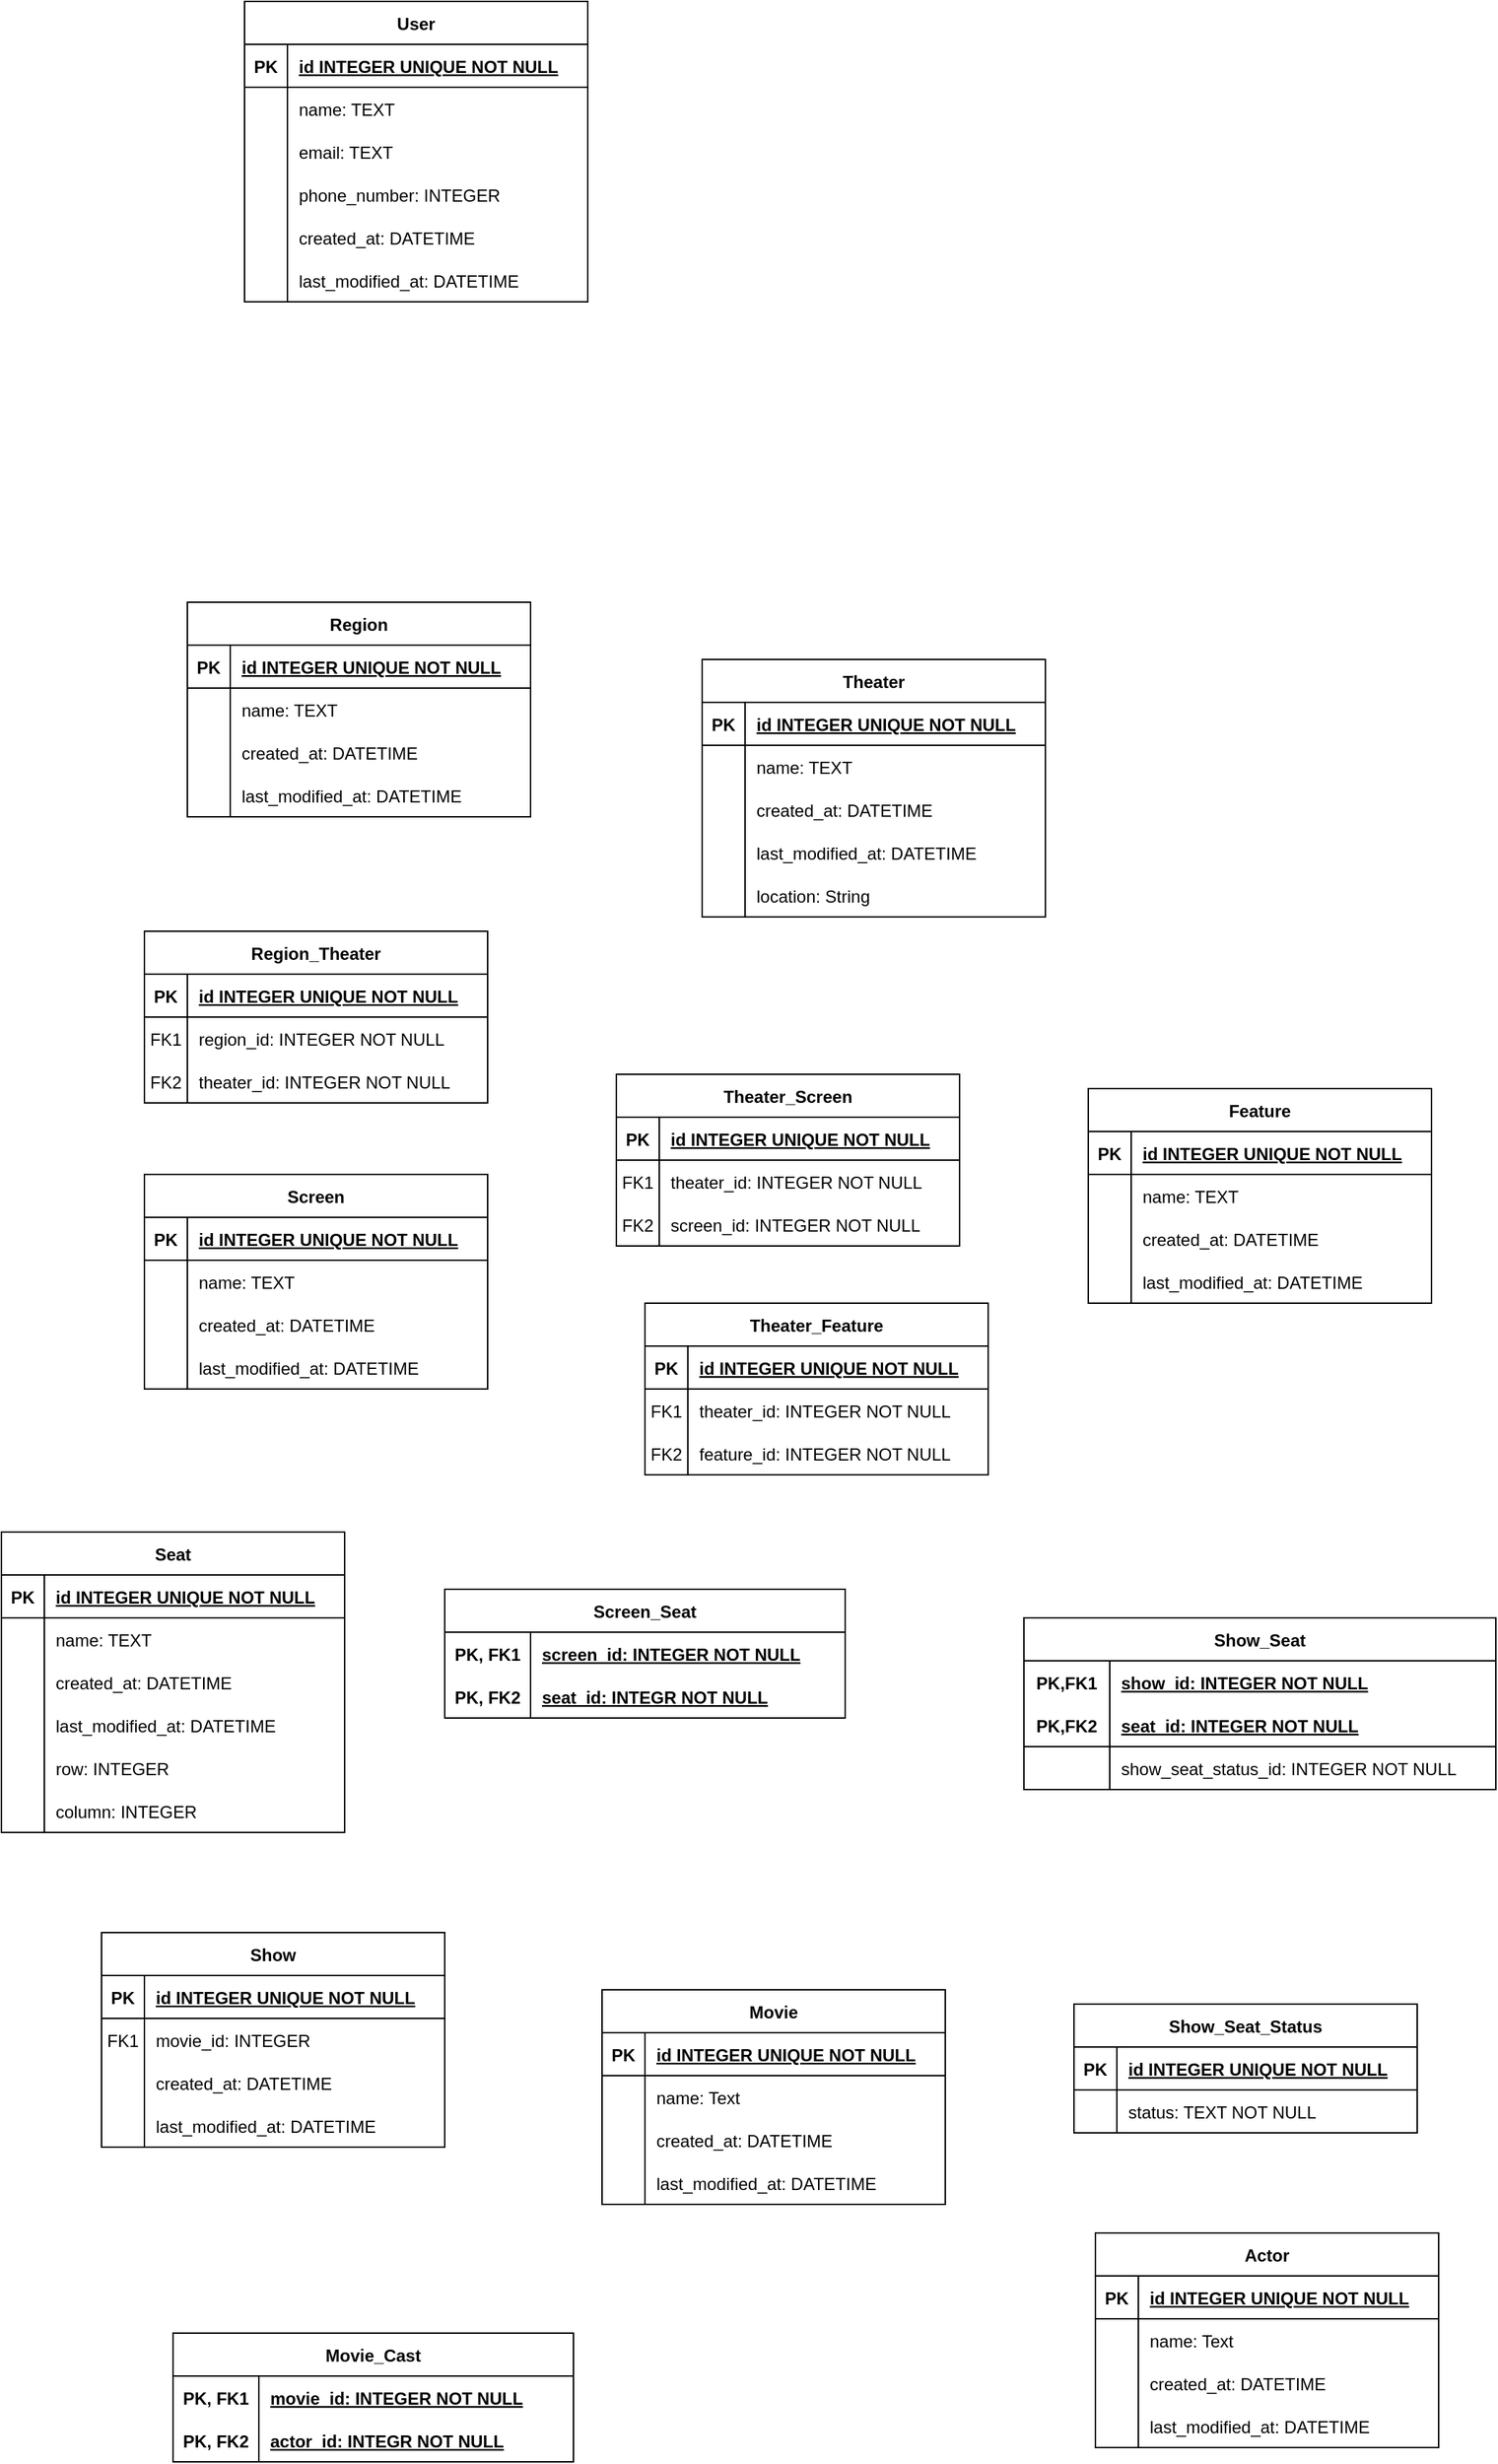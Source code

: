 <mxfile version="20.7.4" type="device"><diagram id="R2lEEEUBdFMjLlhIrx00" name="Page-1"><mxGraphModel dx="2167" dy="2172" grid="1" gridSize="10" guides="1" tooltips="1" connect="1" arrows="1" fold="1" page="1" pageScale="1" pageWidth="850" pageHeight="1100" math="0" shadow="0" extFonts="Permanent Marker^https://fonts.googleapis.com/css?family=Permanent+Marker"><root><mxCell id="0"/><mxCell id="1" parent="0"/><mxCell id="-r-xHgAUA4N7wnYDmOz2-1" value="User" style="shape=table;startSize=30;container=1;collapsible=1;childLayout=tableLayout;fixedRows=1;rowLines=0;fontStyle=1;align=center;resizeLast=1;" vertex="1" parent="1"><mxGeometry x="130" y="-60" width="240" height="210" as="geometry"/></mxCell><mxCell id="-r-xHgAUA4N7wnYDmOz2-2" value="" style="shape=tableRow;horizontal=0;startSize=0;swimlaneHead=0;swimlaneBody=0;fillColor=none;collapsible=0;dropTarget=0;points=[[0,0.5],[1,0.5]];portConstraint=eastwest;top=0;left=0;right=0;bottom=1;" vertex="1" parent="-r-xHgAUA4N7wnYDmOz2-1"><mxGeometry y="30" width="240" height="30" as="geometry"/></mxCell><mxCell id="-r-xHgAUA4N7wnYDmOz2-3" value="PK" style="shape=partialRectangle;connectable=0;fillColor=none;top=0;left=0;bottom=0;right=0;fontStyle=1;overflow=hidden;" vertex="1" parent="-r-xHgAUA4N7wnYDmOz2-2"><mxGeometry width="30" height="30" as="geometry"><mxRectangle width="30" height="30" as="alternateBounds"/></mxGeometry></mxCell><mxCell id="-r-xHgAUA4N7wnYDmOz2-4" value="id INTEGER UNIQUE NOT NULL" style="shape=partialRectangle;connectable=0;fillColor=none;top=0;left=0;bottom=0;right=0;align=left;spacingLeft=6;fontStyle=5;overflow=hidden;" vertex="1" parent="-r-xHgAUA4N7wnYDmOz2-2"><mxGeometry x="30" width="210" height="30" as="geometry"><mxRectangle width="210" height="30" as="alternateBounds"/></mxGeometry></mxCell><mxCell id="-r-xHgAUA4N7wnYDmOz2-5" value="" style="shape=tableRow;horizontal=0;startSize=0;swimlaneHead=0;swimlaneBody=0;fillColor=none;collapsible=0;dropTarget=0;points=[[0,0.5],[1,0.5]];portConstraint=eastwest;top=0;left=0;right=0;bottom=0;" vertex="1" parent="-r-xHgAUA4N7wnYDmOz2-1"><mxGeometry y="60" width="240" height="30" as="geometry"/></mxCell><mxCell id="-r-xHgAUA4N7wnYDmOz2-6" value="" style="shape=partialRectangle;connectable=0;fillColor=none;top=0;left=0;bottom=0;right=0;editable=1;overflow=hidden;" vertex="1" parent="-r-xHgAUA4N7wnYDmOz2-5"><mxGeometry width="30" height="30" as="geometry"><mxRectangle width="30" height="30" as="alternateBounds"/></mxGeometry></mxCell><mxCell id="-r-xHgAUA4N7wnYDmOz2-7" value="name: TEXT" style="shape=partialRectangle;connectable=0;fillColor=none;top=0;left=0;bottom=0;right=0;align=left;spacingLeft=6;overflow=hidden;" vertex="1" parent="-r-xHgAUA4N7wnYDmOz2-5"><mxGeometry x="30" width="210" height="30" as="geometry"><mxRectangle width="210" height="30" as="alternateBounds"/></mxGeometry></mxCell><mxCell id="-r-xHgAUA4N7wnYDmOz2-8" value="" style="shape=tableRow;horizontal=0;startSize=0;swimlaneHead=0;swimlaneBody=0;fillColor=none;collapsible=0;dropTarget=0;points=[[0,0.5],[1,0.5]];portConstraint=eastwest;top=0;left=0;right=0;bottom=0;" vertex="1" parent="-r-xHgAUA4N7wnYDmOz2-1"><mxGeometry y="90" width="240" height="30" as="geometry"/></mxCell><mxCell id="-r-xHgAUA4N7wnYDmOz2-9" value="" style="shape=partialRectangle;connectable=0;fillColor=none;top=0;left=0;bottom=0;right=0;editable=1;overflow=hidden;" vertex="1" parent="-r-xHgAUA4N7wnYDmOz2-8"><mxGeometry width="30" height="30" as="geometry"><mxRectangle width="30" height="30" as="alternateBounds"/></mxGeometry></mxCell><mxCell id="-r-xHgAUA4N7wnYDmOz2-10" value="email: TEXT" style="shape=partialRectangle;connectable=0;fillColor=none;top=0;left=0;bottom=0;right=0;align=left;spacingLeft=6;overflow=hidden;" vertex="1" parent="-r-xHgAUA4N7wnYDmOz2-8"><mxGeometry x="30" width="210" height="30" as="geometry"><mxRectangle width="210" height="30" as="alternateBounds"/></mxGeometry></mxCell><mxCell id="-r-xHgAUA4N7wnYDmOz2-11" value="" style="shape=tableRow;horizontal=0;startSize=0;swimlaneHead=0;swimlaneBody=0;fillColor=none;collapsible=0;dropTarget=0;points=[[0,0.5],[1,0.5]];portConstraint=eastwest;top=0;left=0;right=0;bottom=0;" vertex="1" parent="-r-xHgAUA4N7wnYDmOz2-1"><mxGeometry y="120" width="240" height="30" as="geometry"/></mxCell><mxCell id="-r-xHgAUA4N7wnYDmOz2-12" value="" style="shape=partialRectangle;connectable=0;fillColor=none;top=0;left=0;bottom=0;right=0;editable=1;overflow=hidden;" vertex="1" parent="-r-xHgAUA4N7wnYDmOz2-11"><mxGeometry width="30" height="30" as="geometry"><mxRectangle width="30" height="30" as="alternateBounds"/></mxGeometry></mxCell><mxCell id="-r-xHgAUA4N7wnYDmOz2-13" value="phone_number: INTEGER" style="shape=partialRectangle;connectable=0;fillColor=none;top=0;left=0;bottom=0;right=0;align=left;spacingLeft=6;overflow=hidden;" vertex="1" parent="-r-xHgAUA4N7wnYDmOz2-11"><mxGeometry x="30" width="210" height="30" as="geometry"><mxRectangle width="210" height="30" as="alternateBounds"/></mxGeometry></mxCell><mxCell id="-r-xHgAUA4N7wnYDmOz2-14" value="" style="shape=tableRow;horizontal=0;startSize=0;swimlaneHead=0;swimlaneBody=0;fillColor=none;collapsible=0;dropTarget=0;points=[[0,0.5],[1,0.5]];portConstraint=eastwest;top=0;left=0;right=0;bottom=0;" vertex="1" parent="-r-xHgAUA4N7wnYDmOz2-1"><mxGeometry y="150" width="240" height="30" as="geometry"/></mxCell><mxCell id="-r-xHgAUA4N7wnYDmOz2-15" value="" style="shape=partialRectangle;connectable=0;fillColor=none;top=0;left=0;bottom=0;right=0;editable=1;overflow=hidden;" vertex="1" parent="-r-xHgAUA4N7wnYDmOz2-14"><mxGeometry width="30" height="30" as="geometry"><mxRectangle width="30" height="30" as="alternateBounds"/></mxGeometry></mxCell><mxCell id="-r-xHgAUA4N7wnYDmOz2-16" value="created_at: DATETIME" style="shape=partialRectangle;connectable=0;fillColor=none;top=0;left=0;bottom=0;right=0;align=left;spacingLeft=6;overflow=hidden;" vertex="1" parent="-r-xHgAUA4N7wnYDmOz2-14"><mxGeometry x="30" width="210" height="30" as="geometry"><mxRectangle width="210" height="30" as="alternateBounds"/></mxGeometry></mxCell><mxCell id="-r-xHgAUA4N7wnYDmOz2-17" value="" style="shape=tableRow;horizontal=0;startSize=0;swimlaneHead=0;swimlaneBody=0;fillColor=none;collapsible=0;dropTarget=0;points=[[0,0.5],[1,0.5]];portConstraint=eastwest;top=0;left=0;right=0;bottom=0;" vertex="1" parent="-r-xHgAUA4N7wnYDmOz2-1"><mxGeometry y="180" width="240" height="30" as="geometry"/></mxCell><mxCell id="-r-xHgAUA4N7wnYDmOz2-18" value="" style="shape=partialRectangle;connectable=0;fillColor=none;top=0;left=0;bottom=0;right=0;editable=1;overflow=hidden;" vertex="1" parent="-r-xHgAUA4N7wnYDmOz2-17"><mxGeometry width="30" height="30" as="geometry"><mxRectangle width="30" height="30" as="alternateBounds"/></mxGeometry></mxCell><mxCell id="-r-xHgAUA4N7wnYDmOz2-19" value="last_modified_at: DATETIME" style="shape=partialRectangle;connectable=0;fillColor=none;top=0;left=0;bottom=0;right=0;align=left;spacingLeft=6;overflow=hidden;" vertex="1" parent="-r-xHgAUA4N7wnYDmOz2-17"><mxGeometry x="30" width="210" height="30" as="geometry"><mxRectangle width="210" height="30" as="alternateBounds"/></mxGeometry></mxCell><mxCell id="-r-xHgAUA4N7wnYDmOz2-20" value="Region" style="shape=table;startSize=30;container=1;collapsible=1;childLayout=tableLayout;fixedRows=1;rowLines=0;fontStyle=1;align=center;resizeLast=1;" vertex="1" parent="1"><mxGeometry x="90" y="360" width="240" height="150" as="geometry"/></mxCell><mxCell id="-r-xHgAUA4N7wnYDmOz2-21" value="" style="shape=tableRow;horizontal=0;startSize=0;swimlaneHead=0;swimlaneBody=0;fillColor=none;collapsible=0;dropTarget=0;points=[[0,0.5],[1,0.5]];portConstraint=eastwest;top=0;left=0;right=0;bottom=1;" vertex="1" parent="-r-xHgAUA4N7wnYDmOz2-20"><mxGeometry y="30" width="240" height="30" as="geometry"/></mxCell><mxCell id="-r-xHgAUA4N7wnYDmOz2-22" value="PK" style="shape=partialRectangle;connectable=0;fillColor=none;top=0;left=0;bottom=0;right=0;fontStyle=1;overflow=hidden;" vertex="1" parent="-r-xHgAUA4N7wnYDmOz2-21"><mxGeometry width="30" height="30" as="geometry"><mxRectangle width="30" height="30" as="alternateBounds"/></mxGeometry></mxCell><mxCell id="-r-xHgAUA4N7wnYDmOz2-23" value="id INTEGER UNIQUE NOT NULL" style="shape=partialRectangle;connectable=0;fillColor=none;top=0;left=0;bottom=0;right=0;align=left;spacingLeft=6;fontStyle=5;overflow=hidden;" vertex="1" parent="-r-xHgAUA4N7wnYDmOz2-21"><mxGeometry x="30" width="210" height="30" as="geometry"><mxRectangle width="210" height="30" as="alternateBounds"/></mxGeometry></mxCell><mxCell id="-r-xHgAUA4N7wnYDmOz2-24" value="" style="shape=tableRow;horizontal=0;startSize=0;swimlaneHead=0;swimlaneBody=0;fillColor=none;collapsible=0;dropTarget=0;points=[[0,0.5],[1,0.5]];portConstraint=eastwest;top=0;left=0;right=0;bottom=0;" vertex="1" parent="-r-xHgAUA4N7wnYDmOz2-20"><mxGeometry y="60" width="240" height="30" as="geometry"/></mxCell><mxCell id="-r-xHgAUA4N7wnYDmOz2-25" value="" style="shape=partialRectangle;connectable=0;fillColor=none;top=0;left=0;bottom=0;right=0;editable=1;overflow=hidden;" vertex="1" parent="-r-xHgAUA4N7wnYDmOz2-24"><mxGeometry width="30" height="30" as="geometry"><mxRectangle width="30" height="30" as="alternateBounds"/></mxGeometry></mxCell><mxCell id="-r-xHgAUA4N7wnYDmOz2-26" value="name: TEXT" style="shape=partialRectangle;connectable=0;fillColor=none;top=0;left=0;bottom=0;right=0;align=left;spacingLeft=6;overflow=hidden;" vertex="1" parent="-r-xHgAUA4N7wnYDmOz2-24"><mxGeometry x="30" width="210" height="30" as="geometry"><mxRectangle width="210" height="30" as="alternateBounds"/></mxGeometry></mxCell><mxCell id="-r-xHgAUA4N7wnYDmOz2-33" value="" style="shape=tableRow;horizontal=0;startSize=0;swimlaneHead=0;swimlaneBody=0;fillColor=none;collapsible=0;dropTarget=0;points=[[0,0.5],[1,0.5]];portConstraint=eastwest;top=0;left=0;right=0;bottom=0;" vertex="1" parent="-r-xHgAUA4N7wnYDmOz2-20"><mxGeometry y="90" width="240" height="30" as="geometry"/></mxCell><mxCell id="-r-xHgAUA4N7wnYDmOz2-34" value="" style="shape=partialRectangle;connectable=0;fillColor=none;top=0;left=0;bottom=0;right=0;editable=1;overflow=hidden;" vertex="1" parent="-r-xHgAUA4N7wnYDmOz2-33"><mxGeometry width="30" height="30" as="geometry"><mxRectangle width="30" height="30" as="alternateBounds"/></mxGeometry></mxCell><mxCell id="-r-xHgAUA4N7wnYDmOz2-35" value="created_at: DATETIME" style="shape=partialRectangle;connectable=0;fillColor=none;top=0;left=0;bottom=0;right=0;align=left;spacingLeft=6;overflow=hidden;" vertex="1" parent="-r-xHgAUA4N7wnYDmOz2-33"><mxGeometry x="30" width="210" height="30" as="geometry"><mxRectangle width="210" height="30" as="alternateBounds"/></mxGeometry></mxCell><mxCell id="-r-xHgAUA4N7wnYDmOz2-36" value="" style="shape=tableRow;horizontal=0;startSize=0;swimlaneHead=0;swimlaneBody=0;fillColor=none;collapsible=0;dropTarget=0;points=[[0,0.5],[1,0.5]];portConstraint=eastwest;top=0;left=0;right=0;bottom=0;" vertex="1" parent="-r-xHgAUA4N7wnYDmOz2-20"><mxGeometry y="120" width="240" height="30" as="geometry"/></mxCell><mxCell id="-r-xHgAUA4N7wnYDmOz2-37" value="" style="shape=partialRectangle;connectable=0;fillColor=none;top=0;left=0;bottom=0;right=0;editable=1;overflow=hidden;" vertex="1" parent="-r-xHgAUA4N7wnYDmOz2-36"><mxGeometry width="30" height="30" as="geometry"><mxRectangle width="30" height="30" as="alternateBounds"/></mxGeometry></mxCell><mxCell id="-r-xHgAUA4N7wnYDmOz2-38" value="last_modified_at: DATETIME" style="shape=partialRectangle;connectable=0;fillColor=none;top=0;left=0;bottom=0;right=0;align=left;spacingLeft=6;overflow=hidden;" vertex="1" parent="-r-xHgAUA4N7wnYDmOz2-36"><mxGeometry x="30" width="210" height="30" as="geometry"><mxRectangle width="210" height="30" as="alternateBounds"/></mxGeometry></mxCell><mxCell id="-r-xHgAUA4N7wnYDmOz2-39" value="Region_Theater" style="shape=table;startSize=30;container=1;collapsible=1;childLayout=tableLayout;fixedRows=1;rowLines=0;fontStyle=1;align=center;resizeLast=1;" vertex="1" parent="1"><mxGeometry x="60" y="590" width="240" height="120" as="geometry"/></mxCell><mxCell id="-r-xHgAUA4N7wnYDmOz2-40" value="" style="shape=tableRow;horizontal=0;startSize=0;swimlaneHead=0;swimlaneBody=0;fillColor=none;collapsible=0;dropTarget=0;points=[[0,0.5],[1,0.5]];portConstraint=eastwest;top=0;left=0;right=0;bottom=1;" vertex="1" parent="-r-xHgAUA4N7wnYDmOz2-39"><mxGeometry y="30" width="240" height="30" as="geometry"/></mxCell><mxCell id="-r-xHgAUA4N7wnYDmOz2-41" value="PK" style="shape=partialRectangle;connectable=0;fillColor=none;top=0;left=0;bottom=0;right=0;fontStyle=1;overflow=hidden;" vertex="1" parent="-r-xHgAUA4N7wnYDmOz2-40"><mxGeometry width="30" height="30" as="geometry"><mxRectangle width="30" height="30" as="alternateBounds"/></mxGeometry></mxCell><mxCell id="-r-xHgAUA4N7wnYDmOz2-42" value="id INTEGER UNIQUE NOT NULL" style="shape=partialRectangle;connectable=0;fillColor=none;top=0;left=0;bottom=0;right=0;align=left;spacingLeft=6;fontStyle=5;overflow=hidden;" vertex="1" parent="-r-xHgAUA4N7wnYDmOz2-40"><mxGeometry x="30" width="210" height="30" as="geometry"><mxRectangle width="210" height="30" as="alternateBounds"/></mxGeometry></mxCell><mxCell id="-r-xHgAUA4N7wnYDmOz2-43" value="" style="shape=tableRow;horizontal=0;startSize=0;swimlaneHead=0;swimlaneBody=0;fillColor=none;collapsible=0;dropTarget=0;points=[[0,0.5],[1,0.5]];portConstraint=eastwest;top=0;left=0;right=0;bottom=0;" vertex="1" parent="-r-xHgAUA4N7wnYDmOz2-39"><mxGeometry y="60" width="240" height="30" as="geometry"/></mxCell><mxCell id="-r-xHgAUA4N7wnYDmOz2-44" value="FK1" style="shape=partialRectangle;connectable=0;fillColor=none;top=0;left=0;bottom=0;right=0;editable=1;overflow=hidden;" vertex="1" parent="-r-xHgAUA4N7wnYDmOz2-43"><mxGeometry width="30" height="30" as="geometry"><mxRectangle width="30" height="30" as="alternateBounds"/></mxGeometry></mxCell><mxCell id="-r-xHgAUA4N7wnYDmOz2-45" value="region_id: INTEGER NOT NULL" style="shape=partialRectangle;connectable=0;fillColor=none;top=0;left=0;bottom=0;right=0;align=left;spacingLeft=6;overflow=hidden;" vertex="1" parent="-r-xHgAUA4N7wnYDmOz2-43"><mxGeometry x="30" width="210" height="30" as="geometry"><mxRectangle width="210" height="30" as="alternateBounds"/></mxGeometry></mxCell><mxCell id="-r-xHgAUA4N7wnYDmOz2-46" value="" style="shape=tableRow;horizontal=0;startSize=0;swimlaneHead=0;swimlaneBody=0;fillColor=none;collapsible=0;dropTarget=0;points=[[0,0.5],[1,0.5]];portConstraint=eastwest;top=0;left=0;right=0;bottom=0;" vertex="1" parent="-r-xHgAUA4N7wnYDmOz2-39"><mxGeometry y="90" width="240" height="30" as="geometry"/></mxCell><mxCell id="-r-xHgAUA4N7wnYDmOz2-47" value="FK2" style="shape=partialRectangle;connectable=0;fillColor=none;top=0;left=0;bottom=0;right=0;editable=1;overflow=hidden;" vertex="1" parent="-r-xHgAUA4N7wnYDmOz2-46"><mxGeometry width="30" height="30" as="geometry"><mxRectangle width="30" height="30" as="alternateBounds"/></mxGeometry></mxCell><mxCell id="-r-xHgAUA4N7wnYDmOz2-48" value="theater_id: INTEGER NOT NULL" style="shape=partialRectangle;connectable=0;fillColor=none;top=0;left=0;bottom=0;right=0;align=left;spacingLeft=6;overflow=hidden;" vertex="1" parent="-r-xHgAUA4N7wnYDmOz2-46"><mxGeometry x="30" width="210" height="30" as="geometry"><mxRectangle width="210" height="30" as="alternateBounds"/></mxGeometry></mxCell><mxCell id="-r-xHgAUA4N7wnYDmOz2-52" value="Theater" style="shape=table;startSize=30;container=1;collapsible=1;childLayout=tableLayout;fixedRows=1;rowLines=0;fontStyle=1;align=center;resizeLast=1;" vertex="1" parent="1"><mxGeometry x="450" y="400" width="240" height="180" as="geometry"/></mxCell><mxCell id="-r-xHgAUA4N7wnYDmOz2-53" value="" style="shape=tableRow;horizontal=0;startSize=0;swimlaneHead=0;swimlaneBody=0;fillColor=none;collapsible=0;dropTarget=0;points=[[0,0.5],[1,0.5]];portConstraint=eastwest;top=0;left=0;right=0;bottom=1;" vertex="1" parent="-r-xHgAUA4N7wnYDmOz2-52"><mxGeometry y="30" width="240" height="30" as="geometry"/></mxCell><mxCell id="-r-xHgAUA4N7wnYDmOz2-54" value="PK" style="shape=partialRectangle;connectable=0;fillColor=none;top=0;left=0;bottom=0;right=0;fontStyle=1;overflow=hidden;" vertex="1" parent="-r-xHgAUA4N7wnYDmOz2-53"><mxGeometry width="30" height="30" as="geometry"><mxRectangle width="30" height="30" as="alternateBounds"/></mxGeometry></mxCell><mxCell id="-r-xHgAUA4N7wnYDmOz2-55" value="id INTEGER UNIQUE NOT NULL" style="shape=partialRectangle;connectable=0;fillColor=none;top=0;left=0;bottom=0;right=0;align=left;spacingLeft=6;fontStyle=5;overflow=hidden;" vertex="1" parent="-r-xHgAUA4N7wnYDmOz2-53"><mxGeometry x="30" width="210" height="30" as="geometry"><mxRectangle width="210" height="30" as="alternateBounds"/></mxGeometry></mxCell><mxCell id="-r-xHgAUA4N7wnYDmOz2-56" value="" style="shape=tableRow;horizontal=0;startSize=0;swimlaneHead=0;swimlaneBody=0;fillColor=none;collapsible=0;dropTarget=0;points=[[0,0.5],[1,0.5]];portConstraint=eastwest;top=0;left=0;right=0;bottom=0;" vertex="1" parent="-r-xHgAUA4N7wnYDmOz2-52"><mxGeometry y="60" width="240" height="30" as="geometry"/></mxCell><mxCell id="-r-xHgAUA4N7wnYDmOz2-57" value="" style="shape=partialRectangle;connectable=0;fillColor=none;top=0;left=0;bottom=0;right=0;editable=1;overflow=hidden;" vertex="1" parent="-r-xHgAUA4N7wnYDmOz2-56"><mxGeometry width="30" height="30" as="geometry"><mxRectangle width="30" height="30" as="alternateBounds"/></mxGeometry></mxCell><mxCell id="-r-xHgAUA4N7wnYDmOz2-58" value="name: TEXT" style="shape=partialRectangle;connectable=0;fillColor=none;top=0;left=0;bottom=0;right=0;align=left;spacingLeft=6;overflow=hidden;" vertex="1" parent="-r-xHgAUA4N7wnYDmOz2-56"><mxGeometry x="30" width="210" height="30" as="geometry"><mxRectangle width="210" height="30" as="alternateBounds"/></mxGeometry></mxCell><mxCell id="-r-xHgAUA4N7wnYDmOz2-59" value="" style="shape=tableRow;horizontal=0;startSize=0;swimlaneHead=0;swimlaneBody=0;fillColor=none;collapsible=0;dropTarget=0;points=[[0,0.5],[1,0.5]];portConstraint=eastwest;top=0;left=0;right=0;bottom=0;" vertex="1" parent="-r-xHgAUA4N7wnYDmOz2-52"><mxGeometry y="90" width="240" height="30" as="geometry"/></mxCell><mxCell id="-r-xHgAUA4N7wnYDmOz2-60" value="" style="shape=partialRectangle;connectable=0;fillColor=none;top=0;left=0;bottom=0;right=0;editable=1;overflow=hidden;" vertex="1" parent="-r-xHgAUA4N7wnYDmOz2-59"><mxGeometry width="30" height="30" as="geometry"><mxRectangle width="30" height="30" as="alternateBounds"/></mxGeometry></mxCell><mxCell id="-r-xHgAUA4N7wnYDmOz2-61" value="created_at: DATETIME" style="shape=partialRectangle;connectable=0;fillColor=none;top=0;left=0;bottom=0;right=0;align=left;spacingLeft=6;overflow=hidden;" vertex="1" parent="-r-xHgAUA4N7wnYDmOz2-59"><mxGeometry x="30" width="210" height="30" as="geometry"><mxRectangle width="210" height="30" as="alternateBounds"/></mxGeometry></mxCell><mxCell id="-r-xHgAUA4N7wnYDmOz2-62" value="" style="shape=tableRow;horizontal=0;startSize=0;swimlaneHead=0;swimlaneBody=0;fillColor=none;collapsible=0;dropTarget=0;points=[[0,0.5],[1,0.5]];portConstraint=eastwest;top=0;left=0;right=0;bottom=0;" vertex="1" parent="-r-xHgAUA4N7wnYDmOz2-52"><mxGeometry y="120" width="240" height="30" as="geometry"/></mxCell><mxCell id="-r-xHgAUA4N7wnYDmOz2-63" value="" style="shape=partialRectangle;connectable=0;fillColor=none;top=0;left=0;bottom=0;right=0;editable=1;overflow=hidden;" vertex="1" parent="-r-xHgAUA4N7wnYDmOz2-62"><mxGeometry width="30" height="30" as="geometry"><mxRectangle width="30" height="30" as="alternateBounds"/></mxGeometry></mxCell><mxCell id="-r-xHgAUA4N7wnYDmOz2-64" value="last_modified_at: DATETIME" style="shape=partialRectangle;connectable=0;fillColor=none;top=0;left=0;bottom=0;right=0;align=left;spacingLeft=6;overflow=hidden;" vertex="1" parent="-r-xHgAUA4N7wnYDmOz2-62"><mxGeometry x="30" width="210" height="30" as="geometry"><mxRectangle width="210" height="30" as="alternateBounds"/></mxGeometry></mxCell><mxCell id="-r-xHgAUA4N7wnYDmOz2-65" value="" style="shape=tableRow;horizontal=0;startSize=0;swimlaneHead=0;swimlaneBody=0;fillColor=none;collapsible=0;dropTarget=0;points=[[0,0.5],[1,0.5]];portConstraint=eastwest;top=0;left=0;right=0;bottom=0;" vertex="1" parent="-r-xHgAUA4N7wnYDmOz2-52"><mxGeometry y="150" width="240" height="30" as="geometry"/></mxCell><mxCell id="-r-xHgAUA4N7wnYDmOz2-66" value="" style="shape=partialRectangle;connectable=0;fillColor=none;top=0;left=0;bottom=0;right=0;editable=1;overflow=hidden;" vertex="1" parent="-r-xHgAUA4N7wnYDmOz2-65"><mxGeometry width="30" height="30" as="geometry"><mxRectangle width="30" height="30" as="alternateBounds"/></mxGeometry></mxCell><mxCell id="-r-xHgAUA4N7wnYDmOz2-67" value="location: String" style="shape=partialRectangle;connectable=0;fillColor=none;top=0;left=0;bottom=0;right=0;align=left;spacingLeft=6;overflow=hidden;" vertex="1" parent="-r-xHgAUA4N7wnYDmOz2-65"><mxGeometry x="30" width="210" height="30" as="geometry"><mxRectangle width="210" height="30" as="alternateBounds"/></mxGeometry></mxCell><mxCell id="-r-xHgAUA4N7wnYDmOz2-68" value="Theater_Screen" style="shape=table;startSize=30;container=1;collapsible=1;childLayout=tableLayout;fixedRows=1;rowLines=0;fontStyle=1;align=center;resizeLast=1;" vertex="1" parent="1"><mxGeometry x="390" y="690" width="240" height="120" as="geometry"/></mxCell><mxCell id="-r-xHgAUA4N7wnYDmOz2-69" value="" style="shape=tableRow;horizontal=0;startSize=0;swimlaneHead=0;swimlaneBody=0;fillColor=none;collapsible=0;dropTarget=0;points=[[0,0.5],[1,0.5]];portConstraint=eastwest;top=0;left=0;right=0;bottom=1;" vertex="1" parent="-r-xHgAUA4N7wnYDmOz2-68"><mxGeometry y="30" width="240" height="30" as="geometry"/></mxCell><mxCell id="-r-xHgAUA4N7wnYDmOz2-70" value="PK" style="shape=partialRectangle;connectable=0;fillColor=none;top=0;left=0;bottom=0;right=0;fontStyle=1;overflow=hidden;" vertex="1" parent="-r-xHgAUA4N7wnYDmOz2-69"><mxGeometry width="30" height="30" as="geometry"><mxRectangle width="30" height="30" as="alternateBounds"/></mxGeometry></mxCell><mxCell id="-r-xHgAUA4N7wnYDmOz2-71" value="id INTEGER UNIQUE NOT NULL" style="shape=partialRectangle;connectable=0;fillColor=none;top=0;left=0;bottom=0;right=0;align=left;spacingLeft=6;fontStyle=5;overflow=hidden;" vertex="1" parent="-r-xHgAUA4N7wnYDmOz2-69"><mxGeometry x="30" width="210" height="30" as="geometry"><mxRectangle width="210" height="30" as="alternateBounds"/></mxGeometry></mxCell><mxCell id="-r-xHgAUA4N7wnYDmOz2-75" value="" style="shape=tableRow;horizontal=0;startSize=0;swimlaneHead=0;swimlaneBody=0;fillColor=none;collapsible=0;dropTarget=0;points=[[0,0.5],[1,0.5]];portConstraint=eastwest;top=0;left=0;right=0;bottom=0;" vertex="1" parent="-r-xHgAUA4N7wnYDmOz2-68"><mxGeometry y="60" width="240" height="30" as="geometry"/></mxCell><mxCell id="-r-xHgAUA4N7wnYDmOz2-76" value="FK1" style="shape=partialRectangle;connectable=0;fillColor=none;top=0;left=0;bottom=0;right=0;editable=1;overflow=hidden;" vertex="1" parent="-r-xHgAUA4N7wnYDmOz2-75"><mxGeometry width="30" height="30" as="geometry"><mxRectangle width="30" height="30" as="alternateBounds"/></mxGeometry></mxCell><mxCell id="-r-xHgAUA4N7wnYDmOz2-77" value="theater_id: INTEGER NOT NULL" style="shape=partialRectangle;connectable=0;fillColor=none;top=0;left=0;bottom=0;right=0;align=left;spacingLeft=6;overflow=hidden;" vertex="1" parent="-r-xHgAUA4N7wnYDmOz2-75"><mxGeometry x="30" width="210" height="30" as="geometry"><mxRectangle width="210" height="30" as="alternateBounds"/></mxGeometry></mxCell><mxCell id="-r-xHgAUA4N7wnYDmOz2-72" value="" style="shape=tableRow;horizontal=0;startSize=0;swimlaneHead=0;swimlaneBody=0;fillColor=none;collapsible=0;dropTarget=0;points=[[0,0.5],[1,0.5]];portConstraint=eastwest;top=0;left=0;right=0;bottom=0;" vertex="1" parent="-r-xHgAUA4N7wnYDmOz2-68"><mxGeometry y="90" width="240" height="30" as="geometry"/></mxCell><mxCell id="-r-xHgAUA4N7wnYDmOz2-73" value="FK2" style="shape=partialRectangle;connectable=0;fillColor=none;top=0;left=0;bottom=0;right=0;editable=1;overflow=hidden;" vertex="1" parent="-r-xHgAUA4N7wnYDmOz2-72"><mxGeometry width="30" height="30" as="geometry"><mxRectangle width="30" height="30" as="alternateBounds"/></mxGeometry></mxCell><mxCell id="-r-xHgAUA4N7wnYDmOz2-74" value="screen_id: INTEGER NOT NULL" style="shape=partialRectangle;connectable=0;fillColor=none;top=0;left=0;bottom=0;right=0;align=left;spacingLeft=6;overflow=hidden;" vertex="1" parent="-r-xHgAUA4N7wnYDmOz2-72"><mxGeometry x="30" width="210" height="30" as="geometry"><mxRectangle width="210" height="30" as="alternateBounds"/></mxGeometry></mxCell><mxCell id="-r-xHgAUA4N7wnYDmOz2-78" value="Screen" style="shape=table;startSize=30;container=1;collapsible=1;childLayout=tableLayout;fixedRows=1;rowLines=0;fontStyle=1;align=center;resizeLast=1;" vertex="1" parent="1"><mxGeometry x="60" y="760" width="240" height="150" as="geometry"/></mxCell><mxCell id="-r-xHgAUA4N7wnYDmOz2-79" value="" style="shape=tableRow;horizontal=0;startSize=0;swimlaneHead=0;swimlaneBody=0;fillColor=none;collapsible=0;dropTarget=0;points=[[0,0.5],[1,0.5]];portConstraint=eastwest;top=0;left=0;right=0;bottom=1;" vertex="1" parent="-r-xHgAUA4N7wnYDmOz2-78"><mxGeometry y="30" width="240" height="30" as="geometry"/></mxCell><mxCell id="-r-xHgAUA4N7wnYDmOz2-80" value="PK" style="shape=partialRectangle;connectable=0;fillColor=none;top=0;left=0;bottom=0;right=0;fontStyle=1;overflow=hidden;" vertex="1" parent="-r-xHgAUA4N7wnYDmOz2-79"><mxGeometry width="30" height="30" as="geometry"><mxRectangle width="30" height="30" as="alternateBounds"/></mxGeometry></mxCell><mxCell id="-r-xHgAUA4N7wnYDmOz2-81" value="id INTEGER UNIQUE NOT NULL" style="shape=partialRectangle;connectable=0;fillColor=none;top=0;left=0;bottom=0;right=0;align=left;spacingLeft=6;fontStyle=5;overflow=hidden;" vertex="1" parent="-r-xHgAUA4N7wnYDmOz2-79"><mxGeometry x="30" width="210" height="30" as="geometry"><mxRectangle width="210" height="30" as="alternateBounds"/></mxGeometry></mxCell><mxCell id="-r-xHgAUA4N7wnYDmOz2-82" value="" style="shape=tableRow;horizontal=0;startSize=0;swimlaneHead=0;swimlaneBody=0;fillColor=none;collapsible=0;dropTarget=0;points=[[0,0.5],[1,0.5]];portConstraint=eastwest;top=0;left=0;right=0;bottom=0;" vertex="1" parent="-r-xHgAUA4N7wnYDmOz2-78"><mxGeometry y="60" width="240" height="30" as="geometry"/></mxCell><mxCell id="-r-xHgAUA4N7wnYDmOz2-83" value="" style="shape=partialRectangle;connectable=0;fillColor=none;top=0;left=0;bottom=0;right=0;editable=1;overflow=hidden;" vertex="1" parent="-r-xHgAUA4N7wnYDmOz2-82"><mxGeometry width="30" height="30" as="geometry"><mxRectangle width="30" height="30" as="alternateBounds"/></mxGeometry></mxCell><mxCell id="-r-xHgAUA4N7wnYDmOz2-84" value="name: TEXT" style="shape=partialRectangle;connectable=0;fillColor=none;top=0;left=0;bottom=0;right=0;align=left;spacingLeft=6;overflow=hidden;" vertex="1" parent="-r-xHgAUA4N7wnYDmOz2-82"><mxGeometry x="30" width="210" height="30" as="geometry"><mxRectangle width="210" height="30" as="alternateBounds"/></mxGeometry></mxCell><mxCell id="-r-xHgAUA4N7wnYDmOz2-85" value="" style="shape=tableRow;horizontal=0;startSize=0;swimlaneHead=0;swimlaneBody=0;fillColor=none;collapsible=0;dropTarget=0;points=[[0,0.5],[1,0.5]];portConstraint=eastwest;top=0;left=0;right=0;bottom=0;" vertex="1" parent="-r-xHgAUA4N7wnYDmOz2-78"><mxGeometry y="90" width="240" height="30" as="geometry"/></mxCell><mxCell id="-r-xHgAUA4N7wnYDmOz2-86" value="" style="shape=partialRectangle;connectable=0;fillColor=none;top=0;left=0;bottom=0;right=0;editable=1;overflow=hidden;" vertex="1" parent="-r-xHgAUA4N7wnYDmOz2-85"><mxGeometry width="30" height="30" as="geometry"><mxRectangle width="30" height="30" as="alternateBounds"/></mxGeometry></mxCell><mxCell id="-r-xHgAUA4N7wnYDmOz2-87" value="created_at: DATETIME" style="shape=partialRectangle;connectable=0;fillColor=none;top=0;left=0;bottom=0;right=0;align=left;spacingLeft=6;overflow=hidden;" vertex="1" parent="-r-xHgAUA4N7wnYDmOz2-85"><mxGeometry x="30" width="210" height="30" as="geometry"><mxRectangle width="210" height="30" as="alternateBounds"/></mxGeometry></mxCell><mxCell id="-r-xHgAUA4N7wnYDmOz2-88" value="" style="shape=tableRow;horizontal=0;startSize=0;swimlaneHead=0;swimlaneBody=0;fillColor=none;collapsible=0;dropTarget=0;points=[[0,0.5],[1,0.5]];portConstraint=eastwest;top=0;left=0;right=0;bottom=0;" vertex="1" parent="-r-xHgAUA4N7wnYDmOz2-78"><mxGeometry y="120" width="240" height="30" as="geometry"/></mxCell><mxCell id="-r-xHgAUA4N7wnYDmOz2-89" value="" style="shape=partialRectangle;connectable=0;fillColor=none;top=0;left=0;bottom=0;right=0;editable=1;overflow=hidden;" vertex="1" parent="-r-xHgAUA4N7wnYDmOz2-88"><mxGeometry width="30" height="30" as="geometry"><mxRectangle width="30" height="30" as="alternateBounds"/></mxGeometry></mxCell><mxCell id="-r-xHgAUA4N7wnYDmOz2-90" value="last_modified_at: DATETIME" style="shape=partialRectangle;connectable=0;fillColor=none;top=0;left=0;bottom=0;right=0;align=left;spacingLeft=6;overflow=hidden;" vertex="1" parent="-r-xHgAUA4N7wnYDmOz2-88"><mxGeometry x="30" width="210" height="30" as="geometry"><mxRectangle width="210" height="30" as="alternateBounds"/></mxGeometry></mxCell><mxCell id="-r-xHgAUA4N7wnYDmOz2-94" value="Feature" style="shape=table;startSize=30;container=1;collapsible=1;childLayout=tableLayout;fixedRows=1;rowLines=0;fontStyle=1;align=center;resizeLast=1;" vertex="1" parent="1"><mxGeometry x="720" y="700" width="240" height="150" as="geometry"/></mxCell><mxCell id="-r-xHgAUA4N7wnYDmOz2-95" value="" style="shape=tableRow;horizontal=0;startSize=0;swimlaneHead=0;swimlaneBody=0;fillColor=none;collapsible=0;dropTarget=0;points=[[0,0.5],[1,0.5]];portConstraint=eastwest;top=0;left=0;right=0;bottom=1;" vertex="1" parent="-r-xHgAUA4N7wnYDmOz2-94"><mxGeometry y="30" width="240" height="30" as="geometry"/></mxCell><mxCell id="-r-xHgAUA4N7wnYDmOz2-96" value="PK" style="shape=partialRectangle;connectable=0;fillColor=none;top=0;left=0;bottom=0;right=0;fontStyle=1;overflow=hidden;" vertex="1" parent="-r-xHgAUA4N7wnYDmOz2-95"><mxGeometry width="30" height="30" as="geometry"><mxRectangle width="30" height="30" as="alternateBounds"/></mxGeometry></mxCell><mxCell id="-r-xHgAUA4N7wnYDmOz2-97" value="id INTEGER UNIQUE NOT NULL" style="shape=partialRectangle;connectable=0;fillColor=none;top=0;left=0;bottom=0;right=0;align=left;spacingLeft=6;fontStyle=5;overflow=hidden;" vertex="1" parent="-r-xHgAUA4N7wnYDmOz2-95"><mxGeometry x="30" width="210" height="30" as="geometry"><mxRectangle width="210" height="30" as="alternateBounds"/></mxGeometry></mxCell><mxCell id="-r-xHgAUA4N7wnYDmOz2-98" value="" style="shape=tableRow;horizontal=0;startSize=0;swimlaneHead=0;swimlaneBody=0;fillColor=none;collapsible=0;dropTarget=0;points=[[0,0.5],[1,0.5]];portConstraint=eastwest;top=0;left=0;right=0;bottom=0;" vertex="1" parent="-r-xHgAUA4N7wnYDmOz2-94"><mxGeometry y="60" width="240" height="30" as="geometry"/></mxCell><mxCell id="-r-xHgAUA4N7wnYDmOz2-99" value="" style="shape=partialRectangle;connectable=0;fillColor=none;top=0;left=0;bottom=0;right=0;editable=1;overflow=hidden;" vertex="1" parent="-r-xHgAUA4N7wnYDmOz2-98"><mxGeometry width="30" height="30" as="geometry"><mxRectangle width="30" height="30" as="alternateBounds"/></mxGeometry></mxCell><mxCell id="-r-xHgAUA4N7wnYDmOz2-100" value="name: TEXT" style="shape=partialRectangle;connectable=0;fillColor=none;top=0;left=0;bottom=0;right=0;align=left;spacingLeft=6;overflow=hidden;" vertex="1" parent="-r-xHgAUA4N7wnYDmOz2-98"><mxGeometry x="30" width="210" height="30" as="geometry"><mxRectangle width="210" height="30" as="alternateBounds"/></mxGeometry></mxCell><mxCell id="-r-xHgAUA4N7wnYDmOz2-101" value="" style="shape=tableRow;horizontal=0;startSize=0;swimlaneHead=0;swimlaneBody=0;fillColor=none;collapsible=0;dropTarget=0;points=[[0,0.5],[1,0.5]];portConstraint=eastwest;top=0;left=0;right=0;bottom=0;" vertex="1" parent="-r-xHgAUA4N7wnYDmOz2-94"><mxGeometry y="90" width="240" height="30" as="geometry"/></mxCell><mxCell id="-r-xHgAUA4N7wnYDmOz2-102" value="" style="shape=partialRectangle;connectable=0;fillColor=none;top=0;left=0;bottom=0;right=0;editable=1;overflow=hidden;" vertex="1" parent="-r-xHgAUA4N7wnYDmOz2-101"><mxGeometry width="30" height="30" as="geometry"><mxRectangle width="30" height="30" as="alternateBounds"/></mxGeometry></mxCell><mxCell id="-r-xHgAUA4N7wnYDmOz2-103" value="created_at: DATETIME" style="shape=partialRectangle;connectable=0;fillColor=none;top=0;left=0;bottom=0;right=0;align=left;spacingLeft=6;overflow=hidden;" vertex="1" parent="-r-xHgAUA4N7wnYDmOz2-101"><mxGeometry x="30" width="210" height="30" as="geometry"><mxRectangle width="210" height="30" as="alternateBounds"/></mxGeometry></mxCell><mxCell id="-r-xHgAUA4N7wnYDmOz2-104" value="" style="shape=tableRow;horizontal=0;startSize=0;swimlaneHead=0;swimlaneBody=0;fillColor=none;collapsible=0;dropTarget=0;points=[[0,0.5],[1,0.5]];portConstraint=eastwest;top=0;left=0;right=0;bottom=0;" vertex="1" parent="-r-xHgAUA4N7wnYDmOz2-94"><mxGeometry y="120" width="240" height="30" as="geometry"/></mxCell><mxCell id="-r-xHgAUA4N7wnYDmOz2-105" value="" style="shape=partialRectangle;connectable=0;fillColor=none;top=0;left=0;bottom=0;right=0;editable=1;overflow=hidden;" vertex="1" parent="-r-xHgAUA4N7wnYDmOz2-104"><mxGeometry width="30" height="30" as="geometry"><mxRectangle width="30" height="30" as="alternateBounds"/></mxGeometry></mxCell><mxCell id="-r-xHgAUA4N7wnYDmOz2-106" value="last_modified_at: DATETIME" style="shape=partialRectangle;connectable=0;fillColor=none;top=0;left=0;bottom=0;right=0;align=left;spacingLeft=6;overflow=hidden;" vertex="1" parent="-r-xHgAUA4N7wnYDmOz2-104"><mxGeometry x="30" width="210" height="30" as="geometry"><mxRectangle width="210" height="30" as="alternateBounds"/></mxGeometry></mxCell><mxCell id="-r-xHgAUA4N7wnYDmOz2-110" value="Theater_Feature" style="shape=table;startSize=30;container=1;collapsible=1;childLayout=tableLayout;fixedRows=1;rowLines=0;fontStyle=1;align=center;resizeLast=1;" vertex="1" parent="1"><mxGeometry x="410" y="850" width="240" height="120" as="geometry"/></mxCell><mxCell id="-r-xHgAUA4N7wnYDmOz2-111" value="" style="shape=tableRow;horizontal=0;startSize=0;swimlaneHead=0;swimlaneBody=0;fillColor=none;collapsible=0;dropTarget=0;points=[[0,0.5],[1,0.5]];portConstraint=eastwest;top=0;left=0;right=0;bottom=1;" vertex="1" parent="-r-xHgAUA4N7wnYDmOz2-110"><mxGeometry y="30" width="240" height="30" as="geometry"/></mxCell><mxCell id="-r-xHgAUA4N7wnYDmOz2-112" value="PK" style="shape=partialRectangle;connectable=0;fillColor=none;top=0;left=0;bottom=0;right=0;fontStyle=1;overflow=hidden;" vertex="1" parent="-r-xHgAUA4N7wnYDmOz2-111"><mxGeometry width="30" height="30" as="geometry"><mxRectangle width="30" height="30" as="alternateBounds"/></mxGeometry></mxCell><mxCell id="-r-xHgAUA4N7wnYDmOz2-113" value="id INTEGER UNIQUE NOT NULL" style="shape=partialRectangle;connectable=0;fillColor=none;top=0;left=0;bottom=0;right=0;align=left;spacingLeft=6;fontStyle=5;overflow=hidden;" vertex="1" parent="-r-xHgAUA4N7wnYDmOz2-111"><mxGeometry x="30" width="210" height="30" as="geometry"><mxRectangle width="210" height="30" as="alternateBounds"/></mxGeometry></mxCell><mxCell id="-r-xHgAUA4N7wnYDmOz2-114" value="" style="shape=tableRow;horizontal=0;startSize=0;swimlaneHead=0;swimlaneBody=0;fillColor=none;collapsible=0;dropTarget=0;points=[[0,0.5],[1,0.5]];portConstraint=eastwest;top=0;left=0;right=0;bottom=0;" vertex="1" parent="-r-xHgAUA4N7wnYDmOz2-110"><mxGeometry y="60" width="240" height="30" as="geometry"/></mxCell><mxCell id="-r-xHgAUA4N7wnYDmOz2-115" value="FK1" style="shape=partialRectangle;connectable=0;fillColor=none;top=0;left=0;bottom=0;right=0;editable=1;overflow=hidden;" vertex="1" parent="-r-xHgAUA4N7wnYDmOz2-114"><mxGeometry width="30" height="30" as="geometry"><mxRectangle width="30" height="30" as="alternateBounds"/></mxGeometry></mxCell><mxCell id="-r-xHgAUA4N7wnYDmOz2-116" value="theater_id: INTEGER NOT NULL" style="shape=partialRectangle;connectable=0;fillColor=none;top=0;left=0;bottom=0;right=0;align=left;spacingLeft=6;overflow=hidden;" vertex="1" parent="-r-xHgAUA4N7wnYDmOz2-114"><mxGeometry x="30" width="210" height="30" as="geometry"><mxRectangle width="210" height="30" as="alternateBounds"/></mxGeometry></mxCell><mxCell id="-r-xHgAUA4N7wnYDmOz2-117" value="" style="shape=tableRow;horizontal=0;startSize=0;swimlaneHead=0;swimlaneBody=0;fillColor=none;collapsible=0;dropTarget=0;points=[[0,0.5],[1,0.5]];portConstraint=eastwest;top=0;left=0;right=0;bottom=0;" vertex="1" parent="-r-xHgAUA4N7wnYDmOz2-110"><mxGeometry y="90" width="240" height="30" as="geometry"/></mxCell><mxCell id="-r-xHgAUA4N7wnYDmOz2-118" value="FK2" style="shape=partialRectangle;connectable=0;fillColor=none;top=0;left=0;bottom=0;right=0;editable=1;overflow=hidden;" vertex="1" parent="-r-xHgAUA4N7wnYDmOz2-117"><mxGeometry width="30" height="30" as="geometry"><mxRectangle width="30" height="30" as="alternateBounds"/></mxGeometry></mxCell><mxCell id="-r-xHgAUA4N7wnYDmOz2-119" value="feature_id: INTEGER NOT NULL" style="shape=partialRectangle;connectable=0;fillColor=none;top=0;left=0;bottom=0;right=0;align=left;spacingLeft=6;overflow=hidden;" vertex="1" parent="-r-xHgAUA4N7wnYDmOz2-117"><mxGeometry x="30" width="210" height="30" as="geometry"><mxRectangle width="210" height="30" as="alternateBounds"/></mxGeometry></mxCell><mxCell id="-r-xHgAUA4N7wnYDmOz2-120" value="Seat" style="shape=table;startSize=30;container=1;collapsible=1;childLayout=tableLayout;fixedRows=1;rowLines=0;fontStyle=1;align=center;resizeLast=1;" vertex="1" parent="1"><mxGeometry x="-40" y="1010" width="240" height="210" as="geometry"/></mxCell><mxCell id="-r-xHgAUA4N7wnYDmOz2-121" value="" style="shape=tableRow;horizontal=0;startSize=0;swimlaneHead=0;swimlaneBody=0;fillColor=none;collapsible=0;dropTarget=0;points=[[0,0.5],[1,0.5]];portConstraint=eastwest;top=0;left=0;right=0;bottom=1;" vertex="1" parent="-r-xHgAUA4N7wnYDmOz2-120"><mxGeometry y="30" width="240" height="30" as="geometry"/></mxCell><mxCell id="-r-xHgAUA4N7wnYDmOz2-122" value="PK" style="shape=partialRectangle;connectable=0;fillColor=none;top=0;left=0;bottom=0;right=0;fontStyle=1;overflow=hidden;" vertex="1" parent="-r-xHgAUA4N7wnYDmOz2-121"><mxGeometry width="30" height="30" as="geometry"><mxRectangle width="30" height="30" as="alternateBounds"/></mxGeometry></mxCell><mxCell id="-r-xHgAUA4N7wnYDmOz2-123" value="id INTEGER UNIQUE NOT NULL" style="shape=partialRectangle;connectable=0;fillColor=none;top=0;left=0;bottom=0;right=0;align=left;spacingLeft=6;fontStyle=5;overflow=hidden;" vertex="1" parent="-r-xHgAUA4N7wnYDmOz2-121"><mxGeometry x="30" width="210" height="30" as="geometry"><mxRectangle width="210" height="30" as="alternateBounds"/></mxGeometry></mxCell><mxCell id="-r-xHgAUA4N7wnYDmOz2-124" value="" style="shape=tableRow;horizontal=0;startSize=0;swimlaneHead=0;swimlaneBody=0;fillColor=none;collapsible=0;dropTarget=0;points=[[0,0.5],[1,0.5]];portConstraint=eastwest;top=0;left=0;right=0;bottom=0;" vertex="1" parent="-r-xHgAUA4N7wnYDmOz2-120"><mxGeometry y="60" width="240" height="30" as="geometry"/></mxCell><mxCell id="-r-xHgAUA4N7wnYDmOz2-125" value="" style="shape=partialRectangle;connectable=0;fillColor=none;top=0;left=0;bottom=0;right=0;editable=1;overflow=hidden;" vertex="1" parent="-r-xHgAUA4N7wnYDmOz2-124"><mxGeometry width="30" height="30" as="geometry"><mxRectangle width="30" height="30" as="alternateBounds"/></mxGeometry></mxCell><mxCell id="-r-xHgAUA4N7wnYDmOz2-126" value="name: TEXT" style="shape=partialRectangle;connectable=0;fillColor=none;top=0;left=0;bottom=0;right=0;align=left;spacingLeft=6;overflow=hidden;" vertex="1" parent="-r-xHgAUA4N7wnYDmOz2-124"><mxGeometry x="30" width="210" height="30" as="geometry"><mxRectangle width="210" height="30" as="alternateBounds"/></mxGeometry></mxCell><mxCell id="-r-xHgAUA4N7wnYDmOz2-127" value="" style="shape=tableRow;horizontal=0;startSize=0;swimlaneHead=0;swimlaneBody=0;fillColor=none;collapsible=0;dropTarget=0;points=[[0,0.5],[1,0.5]];portConstraint=eastwest;top=0;left=0;right=0;bottom=0;" vertex="1" parent="-r-xHgAUA4N7wnYDmOz2-120"><mxGeometry y="90" width="240" height="30" as="geometry"/></mxCell><mxCell id="-r-xHgAUA4N7wnYDmOz2-128" value="" style="shape=partialRectangle;connectable=0;fillColor=none;top=0;left=0;bottom=0;right=0;editable=1;overflow=hidden;" vertex="1" parent="-r-xHgAUA4N7wnYDmOz2-127"><mxGeometry width="30" height="30" as="geometry"><mxRectangle width="30" height="30" as="alternateBounds"/></mxGeometry></mxCell><mxCell id="-r-xHgAUA4N7wnYDmOz2-129" value="created_at: DATETIME" style="shape=partialRectangle;connectable=0;fillColor=none;top=0;left=0;bottom=0;right=0;align=left;spacingLeft=6;overflow=hidden;" vertex="1" parent="-r-xHgAUA4N7wnYDmOz2-127"><mxGeometry x="30" width="210" height="30" as="geometry"><mxRectangle width="210" height="30" as="alternateBounds"/></mxGeometry></mxCell><mxCell id="-r-xHgAUA4N7wnYDmOz2-130" value="" style="shape=tableRow;horizontal=0;startSize=0;swimlaneHead=0;swimlaneBody=0;fillColor=none;collapsible=0;dropTarget=0;points=[[0,0.5],[1,0.5]];portConstraint=eastwest;top=0;left=0;right=0;bottom=0;" vertex="1" parent="-r-xHgAUA4N7wnYDmOz2-120"><mxGeometry y="120" width="240" height="30" as="geometry"/></mxCell><mxCell id="-r-xHgAUA4N7wnYDmOz2-131" value="" style="shape=partialRectangle;connectable=0;fillColor=none;top=0;left=0;bottom=0;right=0;editable=1;overflow=hidden;" vertex="1" parent="-r-xHgAUA4N7wnYDmOz2-130"><mxGeometry width="30" height="30" as="geometry"><mxRectangle width="30" height="30" as="alternateBounds"/></mxGeometry></mxCell><mxCell id="-r-xHgAUA4N7wnYDmOz2-132" value="last_modified_at: DATETIME" style="shape=partialRectangle;connectable=0;fillColor=none;top=0;left=0;bottom=0;right=0;align=left;spacingLeft=6;overflow=hidden;" vertex="1" parent="-r-xHgAUA4N7wnYDmOz2-130"><mxGeometry x="30" width="210" height="30" as="geometry"><mxRectangle width="210" height="30" as="alternateBounds"/></mxGeometry></mxCell><mxCell id="-r-xHgAUA4N7wnYDmOz2-133" value="" style="shape=tableRow;horizontal=0;startSize=0;swimlaneHead=0;swimlaneBody=0;fillColor=none;collapsible=0;dropTarget=0;points=[[0,0.5],[1,0.5]];portConstraint=eastwest;top=0;left=0;right=0;bottom=0;" vertex="1" parent="-r-xHgAUA4N7wnYDmOz2-120"><mxGeometry y="150" width="240" height="30" as="geometry"/></mxCell><mxCell id="-r-xHgAUA4N7wnYDmOz2-134" value="" style="shape=partialRectangle;connectable=0;fillColor=none;top=0;left=0;bottom=0;right=0;editable=1;overflow=hidden;" vertex="1" parent="-r-xHgAUA4N7wnYDmOz2-133"><mxGeometry width="30" height="30" as="geometry"><mxRectangle width="30" height="30" as="alternateBounds"/></mxGeometry></mxCell><mxCell id="-r-xHgAUA4N7wnYDmOz2-135" value="row: INTEGER" style="shape=partialRectangle;connectable=0;fillColor=none;top=0;left=0;bottom=0;right=0;align=left;spacingLeft=6;overflow=hidden;" vertex="1" parent="-r-xHgAUA4N7wnYDmOz2-133"><mxGeometry x="30" width="210" height="30" as="geometry"><mxRectangle width="210" height="30" as="alternateBounds"/></mxGeometry></mxCell><mxCell id="-r-xHgAUA4N7wnYDmOz2-136" value="" style="shape=tableRow;horizontal=0;startSize=0;swimlaneHead=0;swimlaneBody=0;fillColor=none;collapsible=0;dropTarget=0;points=[[0,0.5],[1,0.5]];portConstraint=eastwest;top=0;left=0;right=0;bottom=0;" vertex="1" parent="-r-xHgAUA4N7wnYDmOz2-120"><mxGeometry y="180" width="240" height="30" as="geometry"/></mxCell><mxCell id="-r-xHgAUA4N7wnYDmOz2-137" value="" style="shape=partialRectangle;connectable=0;fillColor=none;top=0;left=0;bottom=0;right=0;editable=1;overflow=hidden;" vertex="1" parent="-r-xHgAUA4N7wnYDmOz2-136"><mxGeometry width="30" height="30" as="geometry"><mxRectangle width="30" height="30" as="alternateBounds"/></mxGeometry></mxCell><mxCell id="-r-xHgAUA4N7wnYDmOz2-138" value="column: INTEGER" style="shape=partialRectangle;connectable=0;fillColor=none;top=0;left=0;bottom=0;right=0;align=left;spacingLeft=6;overflow=hidden;" vertex="1" parent="-r-xHgAUA4N7wnYDmOz2-136"><mxGeometry x="30" width="210" height="30" as="geometry"><mxRectangle width="210" height="30" as="alternateBounds"/></mxGeometry></mxCell><mxCell id="-r-xHgAUA4N7wnYDmOz2-149" value="Show" style="shape=table;startSize=30;container=1;collapsible=1;childLayout=tableLayout;fixedRows=1;rowLines=0;fontStyle=1;align=center;resizeLast=1;" vertex="1" parent="1"><mxGeometry x="30" y="1290" width="240" height="150" as="geometry"/></mxCell><mxCell id="-r-xHgAUA4N7wnYDmOz2-150" value="" style="shape=tableRow;horizontal=0;startSize=0;swimlaneHead=0;swimlaneBody=0;fillColor=none;collapsible=0;dropTarget=0;points=[[0,0.5],[1,0.5]];portConstraint=eastwest;top=0;left=0;right=0;bottom=1;" vertex="1" parent="-r-xHgAUA4N7wnYDmOz2-149"><mxGeometry y="30" width="240" height="30" as="geometry"/></mxCell><mxCell id="-r-xHgAUA4N7wnYDmOz2-151" value="PK" style="shape=partialRectangle;connectable=0;fillColor=none;top=0;left=0;bottom=0;right=0;fontStyle=1;overflow=hidden;" vertex="1" parent="-r-xHgAUA4N7wnYDmOz2-150"><mxGeometry width="30" height="30" as="geometry"><mxRectangle width="30" height="30" as="alternateBounds"/></mxGeometry></mxCell><mxCell id="-r-xHgAUA4N7wnYDmOz2-152" value="id INTEGER UNIQUE NOT NULL" style="shape=partialRectangle;connectable=0;fillColor=none;top=0;left=0;bottom=0;right=0;align=left;spacingLeft=6;fontStyle=5;overflow=hidden;" vertex="1" parent="-r-xHgAUA4N7wnYDmOz2-150"><mxGeometry x="30" width="210" height="30" as="geometry"><mxRectangle width="210" height="30" as="alternateBounds"/></mxGeometry></mxCell><mxCell id="-r-xHgAUA4N7wnYDmOz2-153" value="" style="shape=tableRow;horizontal=0;startSize=0;swimlaneHead=0;swimlaneBody=0;fillColor=none;collapsible=0;dropTarget=0;points=[[0,0.5],[1,0.5]];portConstraint=eastwest;top=0;left=0;right=0;bottom=0;" vertex="1" parent="-r-xHgAUA4N7wnYDmOz2-149"><mxGeometry y="60" width="240" height="30" as="geometry"/></mxCell><mxCell id="-r-xHgAUA4N7wnYDmOz2-154" value="FK1" style="shape=partialRectangle;connectable=0;fillColor=none;top=0;left=0;bottom=0;right=0;editable=1;overflow=hidden;" vertex="1" parent="-r-xHgAUA4N7wnYDmOz2-153"><mxGeometry width="30" height="30" as="geometry"><mxRectangle width="30" height="30" as="alternateBounds"/></mxGeometry></mxCell><mxCell id="-r-xHgAUA4N7wnYDmOz2-155" value="movie_id: INTEGER" style="shape=partialRectangle;connectable=0;fillColor=none;top=0;left=0;bottom=0;right=0;align=left;spacingLeft=6;overflow=hidden;" vertex="1" parent="-r-xHgAUA4N7wnYDmOz2-153"><mxGeometry x="30" width="210" height="30" as="geometry"><mxRectangle width="210" height="30" as="alternateBounds"/></mxGeometry></mxCell><mxCell id="-r-xHgAUA4N7wnYDmOz2-156" value="" style="shape=tableRow;horizontal=0;startSize=0;swimlaneHead=0;swimlaneBody=0;fillColor=none;collapsible=0;dropTarget=0;points=[[0,0.5],[1,0.5]];portConstraint=eastwest;top=0;left=0;right=0;bottom=0;" vertex="1" parent="-r-xHgAUA4N7wnYDmOz2-149"><mxGeometry y="90" width="240" height="30" as="geometry"/></mxCell><mxCell id="-r-xHgAUA4N7wnYDmOz2-157" value="" style="shape=partialRectangle;connectable=0;fillColor=none;top=0;left=0;bottom=0;right=0;editable=1;overflow=hidden;" vertex="1" parent="-r-xHgAUA4N7wnYDmOz2-156"><mxGeometry width="30" height="30" as="geometry"><mxRectangle width="30" height="30" as="alternateBounds"/></mxGeometry></mxCell><mxCell id="-r-xHgAUA4N7wnYDmOz2-158" value="created_at: DATETIME" style="shape=partialRectangle;connectable=0;fillColor=none;top=0;left=0;bottom=0;right=0;align=left;spacingLeft=6;overflow=hidden;" vertex="1" parent="-r-xHgAUA4N7wnYDmOz2-156"><mxGeometry x="30" width="210" height="30" as="geometry"><mxRectangle width="210" height="30" as="alternateBounds"/></mxGeometry></mxCell><mxCell id="-r-xHgAUA4N7wnYDmOz2-159" value="" style="shape=tableRow;horizontal=0;startSize=0;swimlaneHead=0;swimlaneBody=0;fillColor=none;collapsible=0;dropTarget=0;points=[[0,0.5],[1,0.5]];portConstraint=eastwest;top=0;left=0;right=0;bottom=0;" vertex="1" parent="-r-xHgAUA4N7wnYDmOz2-149"><mxGeometry y="120" width="240" height="30" as="geometry"/></mxCell><mxCell id="-r-xHgAUA4N7wnYDmOz2-160" value="" style="shape=partialRectangle;connectable=0;fillColor=none;top=0;left=0;bottom=0;right=0;editable=1;overflow=hidden;" vertex="1" parent="-r-xHgAUA4N7wnYDmOz2-159"><mxGeometry width="30" height="30" as="geometry"><mxRectangle width="30" height="30" as="alternateBounds"/></mxGeometry></mxCell><mxCell id="-r-xHgAUA4N7wnYDmOz2-161" value="last_modified_at: DATETIME" style="shape=partialRectangle;connectable=0;fillColor=none;top=0;left=0;bottom=0;right=0;align=left;spacingLeft=6;overflow=hidden;" vertex="1" parent="-r-xHgAUA4N7wnYDmOz2-159"><mxGeometry x="30" width="210" height="30" as="geometry"><mxRectangle width="210" height="30" as="alternateBounds"/></mxGeometry></mxCell><mxCell id="-r-xHgAUA4N7wnYDmOz2-162" value="Movie" style="shape=table;startSize=30;container=1;collapsible=1;childLayout=tableLayout;fixedRows=1;rowLines=0;fontStyle=1;align=center;resizeLast=1;" vertex="1" parent="1"><mxGeometry x="380" y="1330" width="240" height="150" as="geometry"/></mxCell><mxCell id="-r-xHgAUA4N7wnYDmOz2-163" value="" style="shape=tableRow;horizontal=0;startSize=0;swimlaneHead=0;swimlaneBody=0;fillColor=none;collapsible=0;dropTarget=0;points=[[0,0.5],[1,0.5]];portConstraint=eastwest;top=0;left=0;right=0;bottom=1;" vertex="1" parent="-r-xHgAUA4N7wnYDmOz2-162"><mxGeometry y="30" width="240" height="30" as="geometry"/></mxCell><mxCell id="-r-xHgAUA4N7wnYDmOz2-164" value="PK" style="shape=partialRectangle;connectable=0;fillColor=none;top=0;left=0;bottom=0;right=0;fontStyle=1;overflow=hidden;" vertex="1" parent="-r-xHgAUA4N7wnYDmOz2-163"><mxGeometry width="30" height="30" as="geometry"><mxRectangle width="30" height="30" as="alternateBounds"/></mxGeometry></mxCell><mxCell id="-r-xHgAUA4N7wnYDmOz2-165" value="id INTEGER UNIQUE NOT NULL" style="shape=partialRectangle;connectable=0;fillColor=none;top=0;left=0;bottom=0;right=0;align=left;spacingLeft=6;fontStyle=5;overflow=hidden;" vertex="1" parent="-r-xHgAUA4N7wnYDmOz2-163"><mxGeometry x="30" width="210" height="30" as="geometry"><mxRectangle width="210" height="30" as="alternateBounds"/></mxGeometry></mxCell><mxCell id="-r-xHgAUA4N7wnYDmOz2-166" value="" style="shape=tableRow;horizontal=0;startSize=0;swimlaneHead=0;swimlaneBody=0;fillColor=none;collapsible=0;dropTarget=0;points=[[0,0.5],[1,0.5]];portConstraint=eastwest;top=0;left=0;right=0;bottom=0;" vertex="1" parent="-r-xHgAUA4N7wnYDmOz2-162"><mxGeometry y="60" width="240" height="30" as="geometry"/></mxCell><mxCell id="-r-xHgAUA4N7wnYDmOz2-167" value="" style="shape=partialRectangle;connectable=0;fillColor=none;top=0;left=0;bottom=0;right=0;editable=1;overflow=hidden;" vertex="1" parent="-r-xHgAUA4N7wnYDmOz2-166"><mxGeometry width="30" height="30" as="geometry"><mxRectangle width="30" height="30" as="alternateBounds"/></mxGeometry></mxCell><mxCell id="-r-xHgAUA4N7wnYDmOz2-168" value="name: Text" style="shape=partialRectangle;connectable=0;fillColor=none;top=0;left=0;bottom=0;right=0;align=left;spacingLeft=6;overflow=hidden;" vertex="1" parent="-r-xHgAUA4N7wnYDmOz2-166"><mxGeometry x="30" width="210" height="30" as="geometry"><mxRectangle width="210" height="30" as="alternateBounds"/></mxGeometry></mxCell><mxCell id="-r-xHgAUA4N7wnYDmOz2-169" value="" style="shape=tableRow;horizontal=0;startSize=0;swimlaneHead=0;swimlaneBody=0;fillColor=none;collapsible=0;dropTarget=0;points=[[0,0.5],[1,0.5]];portConstraint=eastwest;top=0;left=0;right=0;bottom=0;" vertex="1" parent="-r-xHgAUA4N7wnYDmOz2-162"><mxGeometry y="90" width="240" height="30" as="geometry"/></mxCell><mxCell id="-r-xHgAUA4N7wnYDmOz2-170" value="" style="shape=partialRectangle;connectable=0;fillColor=none;top=0;left=0;bottom=0;right=0;editable=1;overflow=hidden;" vertex="1" parent="-r-xHgAUA4N7wnYDmOz2-169"><mxGeometry width="30" height="30" as="geometry"><mxRectangle width="30" height="30" as="alternateBounds"/></mxGeometry></mxCell><mxCell id="-r-xHgAUA4N7wnYDmOz2-171" value="created_at: DATETIME" style="shape=partialRectangle;connectable=0;fillColor=none;top=0;left=0;bottom=0;right=0;align=left;spacingLeft=6;overflow=hidden;" vertex="1" parent="-r-xHgAUA4N7wnYDmOz2-169"><mxGeometry x="30" width="210" height="30" as="geometry"><mxRectangle width="210" height="30" as="alternateBounds"/></mxGeometry></mxCell><mxCell id="-r-xHgAUA4N7wnYDmOz2-172" value="" style="shape=tableRow;horizontal=0;startSize=0;swimlaneHead=0;swimlaneBody=0;fillColor=none;collapsible=0;dropTarget=0;points=[[0,0.5],[1,0.5]];portConstraint=eastwest;top=0;left=0;right=0;bottom=0;" vertex="1" parent="-r-xHgAUA4N7wnYDmOz2-162"><mxGeometry y="120" width="240" height="30" as="geometry"/></mxCell><mxCell id="-r-xHgAUA4N7wnYDmOz2-173" value="" style="shape=partialRectangle;connectable=0;fillColor=none;top=0;left=0;bottom=0;right=0;editable=1;overflow=hidden;" vertex="1" parent="-r-xHgAUA4N7wnYDmOz2-172"><mxGeometry width="30" height="30" as="geometry"><mxRectangle width="30" height="30" as="alternateBounds"/></mxGeometry></mxCell><mxCell id="-r-xHgAUA4N7wnYDmOz2-174" value="last_modified_at: DATETIME" style="shape=partialRectangle;connectable=0;fillColor=none;top=0;left=0;bottom=0;right=0;align=left;spacingLeft=6;overflow=hidden;" vertex="1" parent="-r-xHgAUA4N7wnYDmOz2-172"><mxGeometry x="30" width="210" height="30" as="geometry"><mxRectangle width="210" height="30" as="alternateBounds"/></mxGeometry></mxCell><mxCell id="-r-xHgAUA4N7wnYDmOz2-188" value="Show_Seat_Status" style="shape=table;startSize=30;container=1;collapsible=1;childLayout=tableLayout;fixedRows=1;rowLines=0;fontStyle=1;align=center;resizeLast=1;" vertex="1" parent="1"><mxGeometry x="710" y="1340" width="240" height="90" as="geometry"/></mxCell><mxCell id="-r-xHgAUA4N7wnYDmOz2-189" value="" style="shape=tableRow;horizontal=0;startSize=0;swimlaneHead=0;swimlaneBody=0;fillColor=none;collapsible=0;dropTarget=0;points=[[0,0.5],[1,0.5]];portConstraint=eastwest;top=0;left=0;right=0;bottom=1;" vertex="1" parent="-r-xHgAUA4N7wnYDmOz2-188"><mxGeometry y="30" width="240" height="30" as="geometry"/></mxCell><mxCell id="-r-xHgAUA4N7wnYDmOz2-190" value="PK" style="shape=partialRectangle;connectable=0;fillColor=none;top=0;left=0;bottom=0;right=0;fontStyle=1;overflow=hidden;" vertex="1" parent="-r-xHgAUA4N7wnYDmOz2-189"><mxGeometry width="30" height="30" as="geometry"><mxRectangle width="30" height="30" as="alternateBounds"/></mxGeometry></mxCell><mxCell id="-r-xHgAUA4N7wnYDmOz2-191" value="id INTEGER UNIQUE NOT NULL" style="shape=partialRectangle;connectable=0;fillColor=none;top=0;left=0;bottom=0;right=0;align=left;spacingLeft=6;fontStyle=5;overflow=hidden;" vertex="1" parent="-r-xHgAUA4N7wnYDmOz2-189"><mxGeometry x="30" width="210" height="30" as="geometry"><mxRectangle width="210" height="30" as="alternateBounds"/></mxGeometry></mxCell><mxCell id="-r-xHgAUA4N7wnYDmOz2-198" value="" style="shape=tableRow;horizontal=0;startSize=0;swimlaneHead=0;swimlaneBody=0;fillColor=none;collapsible=0;dropTarget=0;points=[[0,0.5],[1,0.5]];portConstraint=eastwest;top=0;left=0;right=0;bottom=0;" vertex="1" parent="-r-xHgAUA4N7wnYDmOz2-188"><mxGeometry y="60" width="240" height="30" as="geometry"/></mxCell><mxCell id="-r-xHgAUA4N7wnYDmOz2-199" value="" style="shape=partialRectangle;connectable=0;fillColor=none;top=0;left=0;bottom=0;right=0;editable=1;overflow=hidden;" vertex="1" parent="-r-xHgAUA4N7wnYDmOz2-198"><mxGeometry width="30" height="30" as="geometry"><mxRectangle width="30" height="30" as="alternateBounds"/></mxGeometry></mxCell><mxCell id="-r-xHgAUA4N7wnYDmOz2-200" value="status: TEXT NOT NULL" style="shape=partialRectangle;connectable=0;fillColor=none;top=0;left=0;bottom=0;right=0;align=left;spacingLeft=6;overflow=hidden;" vertex="1" parent="-r-xHgAUA4N7wnYDmOz2-198"><mxGeometry x="30" width="210" height="30" as="geometry"><mxRectangle width="210" height="30" as="alternateBounds"/></mxGeometry></mxCell><mxCell id="-r-xHgAUA4N7wnYDmOz2-201" value="Actor" style="shape=table;startSize=30;container=1;collapsible=1;childLayout=tableLayout;fixedRows=1;rowLines=0;fontStyle=1;align=center;resizeLast=1;" vertex="1" parent="1"><mxGeometry x="725" y="1500" width="240" height="150" as="geometry"/></mxCell><mxCell id="-r-xHgAUA4N7wnYDmOz2-202" value="" style="shape=tableRow;horizontal=0;startSize=0;swimlaneHead=0;swimlaneBody=0;fillColor=none;collapsible=0;dropTarget=0;points=[[0,0.5],[1,0.5]];portConstraint=eastwest;top=0;left=0;right=0;bottom=1;" vertex="1" parent="-r-xHgAUA4N7wnYDmOz2-201"><mxGeometry y="30" width="240" height="30" as="geometry"/></mxCell><mxCell id="-r-xHgAUA4N7wnYDmOz2-203" value="PK" style="shape=partialRectangle;connectable=0;fillColor=none;top=0;left=0;bottom=0;right=0;fontStyle=1;overflow=hidden;" vertex="1" parent="-r-xHgAUA4N7wnYDmOz2-202"><mxGeometry width="30" height="30" as="geometry"><mxRectangle width="30" height="30" as="alternateBounds"/></mxGeometry></mxCell><mxCell id="-r-xHgAUA4N7wnYDmOz2-204" value="id INTEGER UNIQUE NOT NULL" style="shape=partialRectangle;connectable=0;fillColor=none;top=0;left=0;bottom=0;right=0;align=left;spacingLeft=6;fontStyle=5;overflow=hidden;" vertex="1" parent="-r-xHgAUA4N7wnYDmOz2-202"><mxGeometry x="30" width="210" height="30" as="geometry"><mxRectangle width="210" height="30" as="alternateBounds"/></mxGeometry></mxCell><mxCell id="-r-xHgAUA4N7wnYDmOz2-205" value="" style="shape=tableRow;horizontal=0;startSize=0;swimlaneHead=0;swimlaneBody=0;fillColor=none;collapsible=0;dropTarget=0;points=[[0,0.5],[1,0.5]];portConstraint=eastwest;top=0;left=0;right=0;bottom=0;" vertex="1" parent="-r-xHgAUA4N7wnYDmOz2-201"><mxGeometry y="60" width="240" height="30" as="geometry"/></mxCell><mxCell id="-r-xHgAUA4N7wnYDmOz2-206" value="" style="shape=partialRectangle;connectable=0;fillColor=none;top=0;left=0;bottom=0;right=0;editable=1;overflow=hidden;" vertex="1" parent="-r-xHgAUA4N7wnYDmOz2-205"><mxGeometry width="30" height="30" as="geometry"><mxRectangle width="30" height="30" as="alternateBounds"/></mxGeometry></mxCell><mxCell id="-r-xHgAUA4N7wnYDmOz2-207" value="name: Text" style="shape=partialRectangle;connectable=0;fillColor=none;top=0;left=0;bottom=0;right=0;align=left;spacingLeft=6;overflow=hidden;" vertex="1" parent="-r-xHgAUA4N7wnYDmOz2-205"><mxGeometry x="30" width="210" height="30" as="geometry"><mxRectangle width="210" height="30" as="alternateBounds"/></mxGeometry></mxCell><mxCell id="-r-xHgAUA4N7wnYDmOz2-208" value="" style="shape=tableRow;horizontal=0;startSize=0;swimlaneHead=0;swimlaneBody=0;fillColor=none;collapsible=0;dropTarget=0;points=[[0,0.5],[1,0.5]];portConstraint=eastwest;top=0;left=0;right=0;bottom=0;" vertex="1" parent="-r-xHgAUA4N7wnYDmOz2-201"><mxGeometry y="90" width="240" height="30" as="geometry"/></mxCell><mxCell id="-r-xHgAUA4N7wnYDmOz2-209" value="" style="shape=partialRectangle;connectable=0;fillColor=none;top=0;left=0;bottom=0;right=0;editable=1;overflow=hidden;" vertex="1" parent="-r-xHgAUA4N7wnYDmOz2-208"><mxGeometry width="30" height="30" as="geometry"><mxRectangle width="30" height="30" as="alternateBounds"/></mxGeometry></mxCell><mxCell id="-r-xHgAUA4N7wnYDmOz2-210" value="created_at: DATETIME" style="shape=partialRectangle;connectable=0;fillColor=none;top=0;left=0;bottom=0;right=0;align=left;spacingLeft=6;overflow=hidden;" vertex="1" parent="-r-xHgAUA4N7wnYDmOz2-208"><mxGeometry x="30" width="210" height="30" as="geometry"><mxRectangle width="210" height="30" as="alternateBounds"/></mxGeometry></mxCell><mxCell id="-r-xHgAUA4N7wnYDmOz2-211" value="" style="shape=tableRow;horizontal=0;startSize=0;swimlaneHead=0;swimlaneBody=0;fillColor=none;collapsible=0;dropTarget=0;points=[[0,0.5],[1,0.5]];portConstraint=eastwest;top=0;left=0;right=0;bottom=0;" vertex="1" parent="-r-xHgAUA4N7wnYDmOz2-201"><mxGeometry y="120" width="240" height="30" as="geometry"/></mxCell><mxCell id="-r-xHgAUA4N7wnYDmOz2-212" value="" style="shape=partialRectangle;connectable=0;fillColor=none;top=0;left=0;bottom=0;right=0;editable=1;overflow=hidden;" vertex="1" parent="-r-xHgAUA4N7wnYDmOz2-211"><mxGeometry width="30" height="30" as="geometry"><mxRectangle width="30" height="30" as="alternateBounds"/></mxGeometry></mxCell><mxCell id="-r-xHgAUA4N7wnYDmOz2-213" value="last_modified_at: DATETIME" style="shape=partialRectangle;connectable=0;fillColor=none;top=0;left=0;bottom=0;right=0;align=left;spacingLeft=6;overflow=hidden;" vertex="1" parent="-r-xHgAUA4N7wnYDmOz2-211"><mxGeometry x="30" width="210" height="30" as="geometry"><mxRectangle width="210" height="30" as="alternateBounds"/></mxGeometry></mxCell><mxCell id="-r-xHgAUA4N7wnYDmOz2-214" value="Movie_Cast" style="shape=table;startSize=30;container=1;collapsible=1;childLayout=tableLayout;fixedRows=1;rowLines=0;fontStyle=1;align=center;resizeLast=1;" vertex="1" parent="1"><mxGeometry x="80" y="1570" width="280" height="90" as="geometry"/></mxCell><mxCell id="-r-xHgAUA4N7wnYDmOz2-218" value="" style="shape=tableRow;horizontal=0;startSize=0;swimlaneHead=0;swimlaneBody=0;fillColor=none;collapsible=0;dropTarget=0;points=[[0,0.5],[1,0.5]];portConstraint=eastwest;top=0;left=0;right=0;bottom=0;fontStyle=5" vertex="1" parent="-r-xHgAUA4N7wnYDmOz2-214"><mxGeometry y="30" width="280" height="30" as="geometry"/></mxCell><mxCell id="-r-xHgAUA4N7wnYDmOz2-219" value="PK, FK1" style="shape=partialRectangle;connectable=0;fillColor=none;top=0;left=0;bottom=0;right=0;editable=1;overflow=hidden;fontStyle=1" vertex="1" parent="-r-xHgAUA4N7wnYDmOz2-218"><mxGeometry width="60" height="30" as="geometry"><mxRectangle width="60" height="30" as="alternateBounds"/></mxGeometry></mxCell><mxCell id="-r-xHgAUA4N7wnYDmOz2-220" value="movie_id: INTEGER NOT NULL" style="shape=partialRectangle;connectable=0;fillColor=none;top=0;left=0;bottom=0;right=0;align=left;spacingLeft=6;overflow=hidden;fontStyle=5" vertex="1" parent="-r-xHgAUA4N7wnYDmOz2-218"><mxGeometry x="60" width="220" height="30" as="geometry"><mxRectangle width="220" height="30" as="alternateBounds"/></mxGeometry></mxCell><mxCell id="-r-xHgAUA4N7wnYDmOz2-221" value="" style="shape=tableRow;horizontal=0;startSize=0;swimlaneHead=0;swimlaneBody=0;fillColor=none;collapsible=0;dropTarget=0;points=[[0,0.5],[1,0.5]];portConstraint=eastwest;top=0;left=0;right=0;bottom=0;" vertex="1" parent="-r-xHgAUA4N7wnYDmOz2-214"><mxGeometry y="60" width="280" height="30" as="geometry"/></mxCell><mxCell id="-r-xHgAUA4N7wnYDmOz2-222" value="PK, FK2" style="shape=partialRectangle;connectable=0;fillColor=none;top=0;left=0;bottom=0;right=0;editable=1;overflow=hidden;fontStyle=1" vertex="1" parent="-r-xHgAUA4N7wnYDmOz2-221"><mxGeometry width="60" height="30" as="geometry"><mxRectangle width="60" height="30" as="alternateBounds"/></mxGeometry></mxCell><mxCell id="-r-xHgAUA4N7wnYDmOz2-223" value="actor_id: INTEGR NOT NULL" style="shape=partialRectangle;connectable=0;fillColor=none;top=0;left=0;bottom=0;right=0;align=left;spacingLeft=6;overflow=hidden;fontStyle=5" vertex="1" parent="-r-xHgAUA4N7wnYDmOz2-221"><mxGeometry x="60" width="220" height="30" as="geometry"><mxRectangle width="220" height="30" as="alternateBounds"/></mxGeometry></mxCell><mxCell id="-r-xHgAUA4N7wnYDmOz2-227" value="Screen_Seat" style="shape=table;startSize=30;container=1;collapsible=1;childLayout=tableLayout;fixedRows=1;rowLines=0;fontStyle=1;align=center;resizeLast=1;" vertex="1" parent="1"><mxGeometry x="270" y="1050" width="280" height="90" as="geometry"/></mxCell><mxCell id="-r-xHgAUA4N7wnYDmOz2-228" value="" style="shape=tableRow;horizontal=0;startSize=0;swimlaneHead=0;swimlaneBody=0;fillColor=none;collapsible=0;dropTarget=0;points=[[0,0.5],[1,0.5]];portConstraint=eastwest;top=0;left=0;right=0;bottom=0;fontStyle=5" vertex="1" parent="-r-xHgAUA4N7wnYDmOz2-227"><mxGeometry y="30" width="280" height="30" as="geometry"/></mxCell><mxCell id="-r-xHgAUA4N7wnYDmOz2-229" value="PK, FK1" style="shape=partialRectangle;connectable=0;fillColor=none;top=0;left=0;bottom=0;right=0;editable=1;overflow=hidden;fontStyle=1" vertex="1" parent="-r-xHgAUA4N7wnYDmOz2-228"><mxGeometry width="60" height="30" as="geometry"><mxRectangle width="60" height="30" as="alternateBounds"/></mxGeometry></mxCell><mxCell id="-r-xHgAUA4N7wnYDmOz2-230" value="screen_id: INTEGER NOT NULL" style="shape=partialRectangle;connectable=0;fillColor=none;top=0;left=0;bottom=0;right=0;align=left;spacingLeft=6;overflow=hidden;fontStyle=5" vertex="1" parent="-r-xHgAUA4N7wnYDmOz2-228"><mxGeometry x="60" width="220" height="30" as="geometry"><mxRectangle width="220" height="30" as="alternateBounds"/></mxGeometry></mxCell><mxCell id="-r-xHgAUA4N7wnYDmOz2-231" value="" style="shape=tableRow;horizontal=0;startSize=0;swimlaneHead=0;swimlaneBody=0;fillColor=none;collapsible=0;dropTarget=0;points=[[0,0.5],[1,0.5]];portConstraint=eastwest;top=0;left=0;right=0;bottom=0;" vertex="1" parent="-r-xHgAUA4N7wnYDmOz2-227"><mxGeometry y="60" width="280" height="30" as="geometry"/></mxCell><mxCell id="-r-xHgAUA4N7wnYDmOz2-232" value="PK, FK2" style="shape=partialRectangle;connectable=0;fillColor=none;top=0;left=0;bottom=0;right=0;editable=1;overflow=hidden;fontStyle=1" vertex="1" parent="-r-xHgAUA4N7wnYDmOz2-231"><mxGeometry width="60" height="30" as="geometry"><mxRectangle width="60" height="30" as="alternateBounds"/></mxGeometry></mxCell><mxCell id="-r-xHgAUA4N7wnYDmOz2-233" value="seat_id: INTEGR NOT NULL" style="shape=partialRectangle;connectable=0;fillColor=none;top=0;left=0;bottom=0;right=0;align=left;spacingLeft=6;overflow=hidden;fontStyle=5" vertex="1" parent="-r-xHgAUA4N7wnYDmOz2-231"><mxGeometry x="60" width="220" height="30" as="geometry"><mxRectangle width="220" height="30" as="alternateBounds"/></mxGeometry></mxCell><mxCell id="-r-xHgAUA4N7wnYDmOz2-240" value="Show_Seat" style="shape=table;startSize=30;container=1;collapsible=1;childLayout=tableLayout;fixedRows=1;rowLines=0;fontStyle=1;align=center;resizeLast=1;" vertex="1" parent="1"><mxGeometry x="675" y="1070" width="330" height="120" as="geometry"/></mxCell><mxCell id="-r-xHgAUA4N7wnYDmOz2-241" value="" style="shape=tableRow;horizontal=0;startSize=0;swimlaneHead=0;swimlaneBody=0;fillColor=none;collapsible=0;dropTarget=0;points=[[0,0.5],[1,0.5]];portConstraint=eastwest;top=0;left=0;right=0;bottom=0;" vertex="1" parent="-r-xHgAUA4N7wnYDmOz2-240"><mxGeometry y="30" width="330" height="30" as="geometry"/></mxCell><mxCell id="-r-xHgAUA4N7wnYDmOz2-242" value="PK,FK1" style="shape=partialRectangle;connectable=0;fillColor=none;top=0;left=0;bottom=0;right=0;fontStyle=1;overflow=hidden;" vertex="1" parent="-r-xHgAUA4N7wnYDmOz2-241"><mxGeometry width="60" height="30" as="geometry"><mxRectangle width="60" height="30" as="alternateBounds"/></mxGeometry></mxCell><mxCell id="-r-xHgAUA4N7wnYDmOz2-243" value="show_id: INTEGER NOT NULL" style="shape=partialRectangle;connectable=0;fillColor=none;top=0;left=0;bottom=0;right=0;align=left;spacingLeft=6;fontStyle=5;overflow=hidden;" vertex="1" parent="-r-xHgAUA4N7wnYDmOz2-241"><mxGeometry x="60" width="270" height="30" as="geometry"><mxRectangle width="270" height="30" as="alternateBounds"/></mxGeometry></mxCell><mxCell id="-r-xHgAUA4N7wnYDmOz2-244" value="" style="shape=tableRow;horizontal=0;startSize=0;swimlaneHead=0;swimlaneBody=0;fillColor=none;collapsible=0;dropTarget=0;points=[[0,0.5],[1,0.5]];portConstraint=eastwest;top=0;left=0;right=0;bottom=1;" vertex="1" parent="-r-xHgAUA4N7wnYDmOz2-240"><mxGeometry y="60" width="330" height="30" as="geometry"/></mxCell><mxCell id="-r-xHgAUA4N7wnYDmOz2-245" value="PK,FK2" style="shape=partialRectangle;connectable=0;fillColor=none;top=0;left=0;bottom=0;right=0;fontStyle=1;overflow=hidden;" vertex="1" parent="-r-xHgAUA4N7wnYDmOz2-244"><mxGeometry width="60" height="30" as="geometry"><mxRectangle width="60" height="30" as="alternateBounds"/></mxGeometry></mxCell><mxCell id="-r-xHgAUA4N7wnYDmOz2-246" value="seat_id: INTEGER NOT NULL" style="shape=partialRectangle;connectable=0;fillColor=none;top=0;left=0;bottom=0;right=0;align=left;spacingLeft=6;fontStyle=5;overflow=hidden;" vertex="1" parent="-r-xHgAUA4N7wnYDmOz2-244"><mxGeometry x="60" width="270" height="30" as="geometry"><mxRectangle width="270" height="30" as="alternateBounds"/></mxGeometry></mxCell><mxCell id="-r-xHgAUA4N7wnYDmOz2-247" value="" style="shape=tableRow;horizontal=0;startSize=0;swimlaneHead=0;swimlaneBody=0;fillColor=none;collapsible=0;dropTarget=0;points=[[0,0.5],[1,0.5]];portConstraint=eastwest;top=0;left=0;right=0;bottom=0;" vertex="1" parent="-r-xHgAUA4N7wnYDmOz2-240"><mxGeometry y="90" width="330" height="30" as="geometry"/></mxCell><mxCell id="-r-xHgAUA4N7wnYDmOz2-248" value="" style="shape=partialRectangle;connectable=0;fillColor=none;top=0;left=0;bottom=0;right=0;editable=1;overflow=hidden;" vertex="1" parent="-r-xHgAUA4N7wnYDmOz2-247"><mxGeometry width="60" height="30" as="geometry"><mxRectangle width="60" height="30" as="alternateBounds"/></mxGeometry></mxCell><mxCell id="-r-xHgAUA4N7wnYDmOz2-249" value="show_seat_status_id: INTEGER NOT NULL" style="shape=partialRectangle;connectable=0;fillColor=none;top=0;left=0;bottom=0;right=0;align=left;spacingLeft=6;overflow=hidden;" vertex="1" parent="-r-xHgAUA4N7wnYDmOz2-247"><mxGeometry x="60" width="270" height="30" as="geometry"><mxRectangle width="270" height="30" as="alternateBounds"/></mxGeometry></mxCell></root></mxGraphModel></diagram></mxfile>